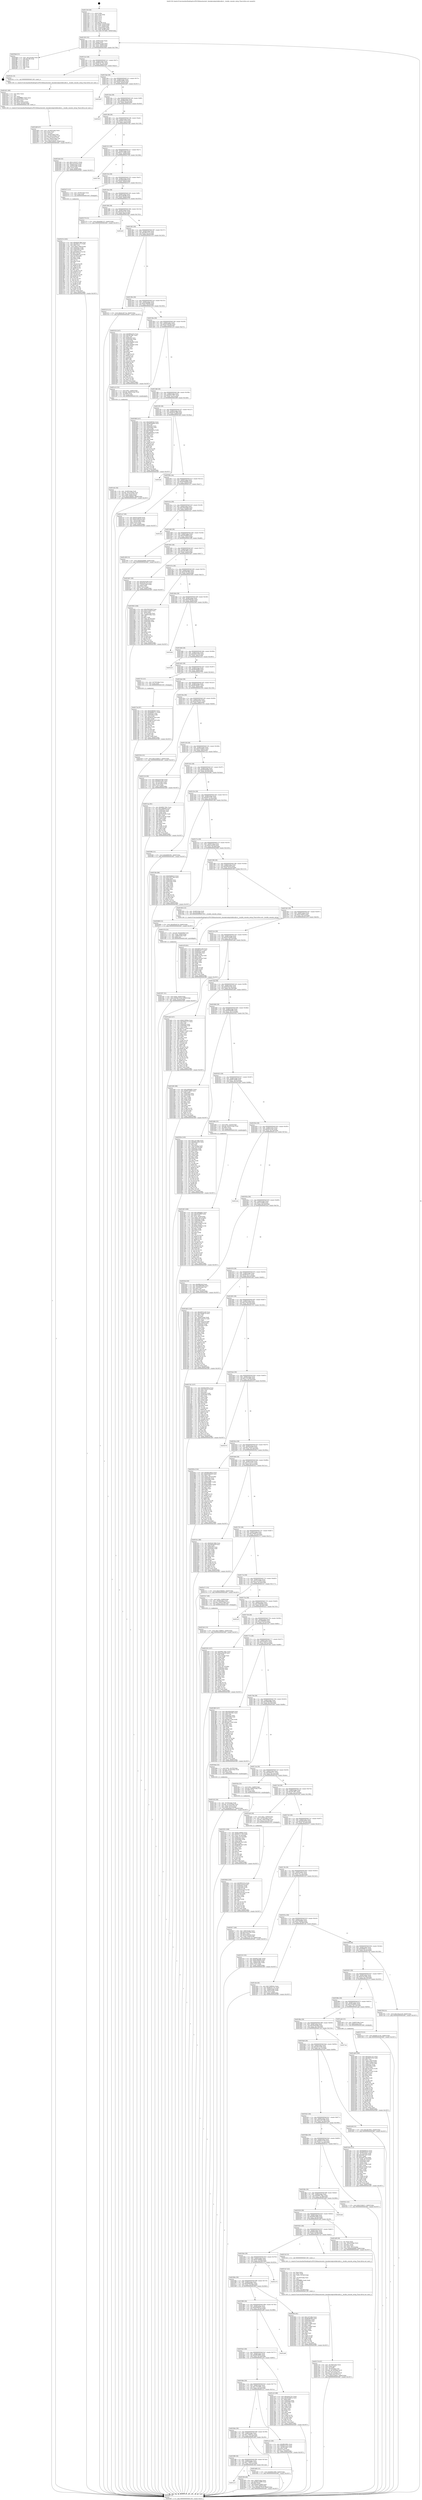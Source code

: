 digraph "0x401250" {
  label = "0x401250 (/mnt/c/Users/mathe/Desktop/tcc/POCII/binaries/extr_linuxkernelprintkbraille.h__braille_console_setup_Final-ollvm.out::main(0))"
  labelloc = "t"
  node[shape=record]

  Entry [label="",width=0.3,height=0.3,shape=circle,fillcolor=black,style=filled]
  "0x401282" [label="{
     0x401282 [32]\l
     | [instrs]\l
     &nbsp;&nbsp;0x401282 \<+6\>: mov -0x94(%rbp),%eax\l
     &nbsp;&nbsp;0x401288 \<+2\>: mov %eax,%ecx\l
     &nbsp;&nbsp;0x40128a \<+6\>: sub $0x890ca593,%ecx\l
     &nbsp;&nbsp;0x401290 \<+6\>: mov %eax,-0x98(%rbp)\l
     &nbsp;&nbsp;0x401296 \<+6\>: mov %ecx,-0x9c(%rbp)\l
     &nbsp;&nbsp;0x40129c \<+6\>: je 00000000004029ed \<main+0x179d\>\l
  }"]
  "0x4029ed" [label="{
     0x4029ed [21]\l
     | [instrs]\l
     &nbsp;&nbsp;0x4029ed \<+3\>: mov -0x2c(%rbp),%eax\l
     &nbsp;&nbsp;0x4029f0 \<+7\>: add $0x198,%rsp\l
     &nbsp;&nbsp;0x4029f7 \<+1\>: pop %rbx\l
     &nbsp;&nbsp;0x4029f8 \<+2\>: pop %r12\l
     &nbsp;&nbsp;0x4029fa \<+2\>: pop %r13\l
     &nbsp;&nbsp;0x4029fc \<+2\>: pop %r14\l
     &nbsp;&nbsp;0x4029fe \<+2\>: pop %r15\l
     &nbsp;&nbsp;0x402a00 \<+1\>: pop %rbp\l
     &nbsp;&nbsp;0x402a01 \<+1\>: ret\l
  }"]
  "0x4012a2" [label="{
     0x4012a2 [28]\l
     | [instrs]\l
     &nbsp;&nbsp;0x4012a2 \<+5\>: jmp 00000000004012a7 \<main+0x57\>\l
     &nbsp;&nbsp;0x4012a7 \<+6\>: mov -0x98(%rbp),%eax\l
     &nbsp;&nbsp;0x4012ad \<+5\>: sub $0x8b347741,%eax\l
     &nbsp;&nbsp;0x4012b2 \<+6\>: mov %eax,-0xa0(%rbp)\l
     &nbsp;&nbsp;0x4012b8 \<+6\>: je 0000000000401d1c \<main+0xacc\>\l
  }"]
  Exit [label="",width=0.3,height=0.3,shape=circle,fillcolor=black,style=filled,peripheries=2]
  "0x401d1c" [label="{
     0x401d1c [5]\l
     | [instrs]\l
     &nbsp;&nbsp;0x401d1c \<+5\>: call 0000000000401160 \<next_i\>\l
     | [calls]\l
     &nbsp;&nbsp;0x401160 \{1\} (/mnt/c/Users/mathe/Desktop/tcc/POCII/binaries/extr_linuxkernelprintkbraille.h__braille_console_setup_Final-ollvm.out::next_i)\l
  }"]
  "0x4012be" [label="{
     0x4012be [28]\l
     | [instrs]\l
     &nbsp;&nbsp;0x4012be \<+5\>: jmp 00000000004012c3 \<main+0x73\>\l
     &nbsp;&nbsp;0x4012c3 \<+6\>: mov -0x98(%rbp),%eax\l
     &nbsp;&nbsp;0x4012c9 \<+5\>: sub $0x8de3483a,%eax\l
     &nbsp;&nbsp;0x4012ce \<+6\>: mov %eax,-0xa4(%rbp)\l
     &nbsp;&nbsp;0x4012d4 \<+6\>: je 0000000000402b67 \<main+0x1917\>\l
  }"]
  "0x40273e" [label="{
     0x40273e [97]\l
     | [instrs]\l
     &nbsp;&nbsp;0x40273e \<+5\>: mov $0xd2bf03b3,%ecx\l
     &nbsp;&nbsp;0x402743 \<+5\>: mov $0x4b86671c,%edx\l
     &nbsp;&nbsp;0x402748 \<+7\>: mov 0x40505c,%esi\l
     &nbsp;&nbsp;0x40274f \<+8\>: mov 0x405060,%r8d\l
     &nbsp;&nbsp;0x402757 \<+3\>: mov %esi,%r9d\l
     &nbsp;&nbsp;0x40275a \<+7\>: add $0x482b1ce9,%r9d\l
     &nbsp;&nbsp;0x402761 \<+4\>: sub $0x1,%r9d\l
     &nbsp;&nbsp;0x402765 \<+7\>: sub $0x482b1ce9,%r9d\l
     &nbsp;&nbsp;0x40276c \<+4\>: imul %r9d,%esi\l
     &nbsp;&nbsp;0x402770 \<+3\>: and $0x1,%esi\l
     &nbsp;&nbsp;0x402773 \<+3\>: cmp $0x0,%esi\l
     &nbsp;&nbsp;0x402776 \<+4\>: sete %r10b\l
     &nbsp;&nbsp;0x40277a \<+4\>: cmp $0xa,%r8d\l
     &nbsp;&nbsp;0x40277e \<+4\>: setl %r11b\l
     &nbsp;&nbsp;0x402782 \<+3\>: mov %r10b,%bl\l
     &nbsp;&nbsp;0x402785 \<+3\>: and %r11b,%bl\l
     &nbsp;&nbsp;0x402788 \<+3\>: xor %r11b,%r10b\l
     &nbsp;&nbsp;0x40278b \<+3\>: or %r10b,%bl\l
     &nbsp;&nbsp;0x40278e \<+3\>: test $0x1,%bl\l
     &nbsp;&nbsp;0x402791 \<+3\>: cmovne %edx,%ecx\l
     &nbsp;&nbsp;0x402794 \<+6\>: mov %ecx,-0x94(%rbp)\l
     &nbsp;&nbsp;0x40279a \<+5\>: jmp 0000000000402b87 \<main+0x1937\>\l
  }"]
  "0x402b67" [label="{
     0x402b67\l
  }", style=dashed]
  "0x4012da" [label="{
     0x4012da [28]\l
     | [instrs]\l
     &nbsp;&nbsp;0x4012da \<+5\>: jmp 00000000004012df \<main+0x8f\>\l
     &nbsp;&nbsp;0x4012df \<+6\>: mov -0x98(%rbp),%eax\l
     &nbsp;&nbsp;0x4012e5 \<+5\>: sub $0x99f3c07b,%eax\l
     &nbsp;&nbsp;0x4012ea \<+6\>: mov %eax,-0xa8(%rbp)\l
     &nbsp;&nbsp;0x4012f0 \<+6\>: je 0000000000402b1f \<main+0x18cf\>\l
  }"]
  "0x402604" [label="{
     0x402604 [100]\l
     | [instrs]\l
     &nbsp;&nbsp;0x402604 \<+5\>: mov $0x99f3c07b,%edx\l
     &nbsp;&nbsp;0x402609 \<+5\>: mov $0xec5ac02f,%esi\l
     &nbsp;&nbsp;0x40260e \<+8\>: mov 0x40505c,%r8d\l
     &nbsp;&nbsp;0x402616 \<+8\>: mov 0x405060,%r9d\l
     &nbsp;&nbsp;0x40261e \<+3\>: mov %r8d,%r10d\l
     &nbsp;&nbsp;0x402621 \<+7\>: sub $0xf25f14a0,%r10d\l
     &nbsp;&nbsp;0x402628 \<+4\>: sub $0x1,%r10d\l
     &nbsp;&nbsp;0x40262c \<+7\>: add $0xf25f14a0,%r10d\l
     &nbsp;&nbsp;0x402633 \<+4\>: imul %r10d,%r8d\l
     &nbsp;&nbsp;0x402637 \<+4\>: and $0x1,%r8d\l
     &nbsp;&nbsp;0x40263b \<+4\>: cmp $0x0,%r8d\l
     &nbsp;&nbsp;0x40263f \<+4\>: sete %r11b\l
     &nbsp;&nbsp;0x402643 \<+4\>: cmp $0xa,%r9d\l
     &nbsp;&nbsp;0x402647 \<+3\>: setl %bl\l
     &nbsp;&nbsp;0x40264a \<+3\>: mov %r11b,%r14b\l
     &nbsp;&nbsp;0x40264d \<+3\>: and %bl,%r14b\l
     &nbsp;&nbsp;0x402650 \<+3\>: xor %bl,%r11b\l
     &nbsp;&nbsp;0x402653 \<+3\>: or %r11b,%r14b\l
     &nbsp;&nbsp;0x402656 \<+4\>: test $0x1,%r14b\l
     &nbsp;&nbsp;0x40265a \<+3\>: cmovne %esi,%edx\l
     &nbsp;&nbsp;0x40265d \<+6\>: mov %edx,-0x94(%rbp)\l
     &nbsp;&nbsp;0x402663 \<+5\>: jmp 0000000000402b87 \<main+0x1937\>\l
  }"]
  "0x402b1f" [label="{
     0x402b1f\l
  }", style=dashed]
  "0x4012f6" [label="{
     0x4012f6 [28]\l
     | [instrs]\l
     &nbsp;&nbsp;0x4012f6 \<+5\>: jmp 00000000004012fb \<main+0xab\>\l
     &nbsp;&nbsp;0x4012fb \<+6\>: mov -0x98(%rbp),%eax\l
     &nbsp;&nbsp;0x401301 \<+5\>: sub $0x9d270c5f,%eax\l
     &nbsp;&nbsp;0x401306 \<+6\>: mov %eax,-0xac(%rbp)\l
     &nbsp;&nbsp;0x40130c \<+6\>: je 00000000004023a6 \<main+0x1156\>\l
  }"]
  "0x40247e" [label="{
     0x40247e [165]\l
     | [instrs]\l
     &nbsp;&nbsp;0x40247e \<+5\>: mov $0xbb5b7d8d,%ecx\l
     &nbsp;&nbsp;0x402483 \<+5\>: mov $0xaf62c572,%edx\l
     &nbsp;&nbsp;0x402488 \<+3\>: mov $0x1,%sil\l
     &nbsp;&nbsp;0x40248b \<+10\>: movl $0x0,-0x8c(%rbp)\l
     &nbsp;&nbsp;0x402495 \<+8\>: mov 0x40505c,%r8d\l
     &nbsp;&nbsp;0x40249d \<+8\>: mov 0x405060,%r9d\l
     &nbsp;&nbsp;0x4024a5 \<+3\>: mov %r8d,%r10d\l
     &nbsp;&nbsp;0x4024a8 \<+7\>: add $0x4cffc67e,%r10d\l
     &nbsp;&nbsp;0x4024af \<+4\>: sub $0x1,%r10d\l
     &nbsp;&nbsp;0x4024b3 \<+7\>: sub $0x4cffc67e,%r10d\l
     &nbsp;&nbsp;0x4024ba \<+4\>: imul %r10d,%r8d\l
     &nbsp;&nbsp;0x4024be \<+4\>: and $0x1,%r8d\l
     &nbsp;&nbsp;0x4024c2 \<+4\>: cmp $0x0,%r8d\l
     &nbsp;&nbsp;0x4024c6 \<+4\>: sete %r11b\l
     &nbsp;&nbsp;0x4024ca \<+4\>: cmp $0xa,%r9d\l
     &nbsp;&nbsp;0x4024ce \<+3\>: setl %bl\l
     &nbsp;&nbsp;0x4024d1 \<+3\>: mov %r11b,%r14b\l
     &nbsp;&nbsp;0x4024d4 \<+4\>: xor $0xff,%r14b\l
     &nbsp;&nbsp;0x4024d8 \<+3\>: mov %bl,%r15b\l
     &nbsp;&nbsp;0x4024db \<+4\>: xor $0xff,%r15b\l
     &nbsp;&nbsp;0x4024df \<+4\>: xor $0x1,%sil\l
     &nbsp;&nbsp;0x4024e3 \<+3\>: mov %r14b,%r12b\l
     &nbsp;&nbsp;0x4024e6 \<+4\>: and $0xff,%r12b\l
     &nbsp;&nbsp;0x4024ea \<+3\>: and %sil,%r11b\l
     &nbsp;&nbsp;0x4024ed \<+3\>: mov %r15b,%r13b\l
     &nbsp;&nbsp;0x4024f0 \<+4\>: and $0xff,%r13b\l
     &nbsp;&nbsp;0x4024f4 \<+3\>: and %sil,%bl\l
     &nbsp;&nbsp;0x4024f7 \<+3\>: or %r11b,%r12b\l
     &nbsp;&nbsp;0x4024fa \<+3\>: or %bl,%r13b\l
     &nbsp;&nbsp;0x4024fd \<+3\>: xor %r13b,%r12b\l
     &nbsp;&nbsp;0x402500 \<+3\>: or %r15b,%r14b\l
     &nbsp;&nbsp;0x402503 \<+4\>: xor $0xff,%r14b\l
     &nbsp;&nbsp;0x402507 \<+4\>: or $0x1,%sil\l
     &nbsp;&nbsp;0x40250b \<+3\>: and %sil,%r14b\l
     &nbsp;&nbsp;0x40250e \<+3\>: or %r14b,%r12b\l
     &nbsp;&nbsp;0x402511 \<+4\>: test $0x1,%r12b\l
     &nbsp;&nbsp;0x402515 \<+3\>: cmovne %edx,%ecx\l
     &nbsp;&nbsp;0x402518 \<+6\>: mov %ecx,-0x94(%rbp)\l
     &nbsp;&nbsp;0x40251e \<+5\>: jmp 0000000000402b87 \<main+0x1937\>\l
  }"]
  "0x4023a6" [label="{
     0x4023a6 [33]\l
     | [instrs]\l
     &nbsp;&nbsp;0x4023a6 \<+5\>: mov $0x1a1d1471,%eax\l
     &nbsp;&nbsp;0x4023ab \<+5\>: mov $0x1ce22050,%ecx\l
     &nbsp;&nbsp;0x4023b0 \<+6\>: mov -0x84(%rbp),%edx\l
     &nbsp;&nbsp;0x4023b6 \<+3\>: cmp -0x50(%rbp),%edx\l
     &nbsp;&nbsp;0x4023b9 \<+3\>: cmovl %ecx,%eax\l
     &nbsp;&nbsp;0x4023bc \<+6\>: mov %eax,-0x94(%rbp)\l
     &nbsp;&nbsp;0x4023c2 \<+5\>: jmp 0000000000402b87 \<main+0x1937\>\l
  }"]
  "0x401312" [label="{
     0x401312 [28]\l
     | [instrs]\l
     &nbsp;&nbsp;0x401312 \<+5\>: jmp 0000000000401317 \<main+0xc7\>\l
     &nbsp;&nbsp;0x401317 \<+6\>: mov -0x98(%rbp),%eax\l
     &nbsp;&nbsp;0x40131d \<+5\>: sub $0xa27ccfbd,%eax\l
     &nbsp;&nbsp;0x401322 \<+6\>: mov %eax,-0xb0(%rbp)\l
     &nbsp;&nbsp;0x401328 \<+6\>: je 00000000004027bd \<main+0x156d\>\l
  }"]
  "0x401a12" [label="{
     0x401a12\l
  }", style=dashed]
  "0x4027bd" [label="{
     0x4027bd\l
  }", style=dashed]
  "0x40132e" [label="{
     0x40132e [28]\l
     | [instrs]\l
     &nbsp;&nbsp;0x40132e \<+5\>: jmp 0000000000401333 \<main+0xe3\>\l
     &nbsp;&nbsp;0x401333 \<+6\>: mov -0x98(%rbp),%eax\l
     &nbsp;&nbsp;0x401339 \<+5\>: sub $0xa800dd3f,%eax\l
     &nbsp;&nbsp;0x40133e \<+6\>: mov %eax,-0xb4(%rbp)\l
     &nbsp;&nbsp;0x401344 \<+6\>: je 0000000000402472 \<main+0x1222\>\l
  }"]
  "0x4023f4" [label="{
     0x4023f4 [40]\l
     | [instrs]\l
     &nbsp;&nbsp;0x4023f4 \<+6\>: mov -0x84(%rbp),%eax\l
     &nbsp;&nbsp;0x4023fa \<+5\>: sub $0x6ba2a698,%eax\l
     &nbsp;&nbsp;0x4023ff \<+3\>: add $0x1,%eax\l
     &nbsp;&nbsp;0x402402 \<+5\>: add $0x6ba2a698,%eax\l
     &nbsp;&nbsp;0x402407 \<+6\>: mov %eax,-0x84(%rbp)\l
     &nbsp;&nbsp;0x40240d \<+10\>: movl $0x9d270c5f,-0x94(%rbp)\l
     &nbsp;&nbsp;0x402417 \<+5\>: jmp 0000000000402b87 \<main+0x1937\>\l
  }"]
  "0x402472" [label="{
     0x402472 [12]\l
     | [instrs]\l
     &nbsp;&nbsp;0x402472 \<+4\>: mov -0x58(%rbp),%rax\l
     &nbsp;&nbsp;0x402476 \<+3\>: mov %rax,%rdi\l
     &nbsp;&nbsp;0x402479 \<+5\>: call 0000000000401030 \<free@plt\>\l
     | [calls]\l
     &nbsp;&nbsp;0x401030 \{1\} (unknown)\l
  }"]
  "0x40134a" [label="{
     0x40134a [28]\l
     | [instrs]\l
     &nbsp;&nbsp;0x40134a \<+5\>: jmp 000000000040134f \<main+0xff\>\l
     &nbsp;&nbsp;0x40134f \<+6\>: mov -0x98(%rbp),%eax\l
     &nbsp;&nbsp;0x401355 \<+5\>: sub $0xaac802f9,%eax\l
     &nbsp;&nbsp;0x40135a \<+6\>: mov %eax,-0xb8(%rbp)\l
     &nbsp;&nbsp;0x401360 \<+6\>: je 0000000000402270 \<main+0x1020\>\l
  }"]
  "0x4023e5" [label="{
     0x4023e5 [15]\l
     | [instrs]\l
     &nbsp;&nbsp;0x4023e5 \<+10\>: movl $0x7708f952,-0x94(%rbp)\l
     &nbsp;&nbsp;0x4023ef \<+5\>: jmp 0000000000402b87 \<main+0x1937\>\l
  }"]
  "0x402270" [label="{
     0x402270 [15]\l
     | [instrs]\l
     &nbsp;&nbsp;0x402270 \<+10\>: movl $0xe0461227,-0x94(%rbp)\l
     &nbsp;&nbsp;0x40227a \<+5\>: jmp 0000000000402b87 \<main+0x1937\>\l
  }"]
  "0x401366" [label="{
     0x401366 [28]\l
     | [instrs]\l
     &nbsp;&nbsp;0x401366 \<+5\>: jmp 000000000040136b \<main+0x11b\>\l
     &nbsp;&nbsp;0x40136b \<+6\>: mov -0x98(%rbp),%eax\l
     &nbsp;&nbsp;0x401371 \<+5\>: sub $0xaaea5741,%eax\l
     &nbsp;&nbsp;0x401376 \<+6\>: mov %eax,-0xbc(%rbp)\l
     &nbsp;&nbsp;0x40137c \<+6\>: je 0000000000402a02 \<main+0x17b2\>\l
  }"]
  "0x402387" [label="{
     0x402387 [31]\l
     | [instrs]\l
     &nbsp;&nbsp;0x402387 \<+10\>: movl $0x0,-0x84(%rbp)\l
     &nbsp;&nbsp;0x402391 \<+10\>: movl $0x9d270c5f,-0x94(%rbp)\l
     &nbsp;&nbsp;0x40239b \<+6\>: mov %eax,-0x1bc(%rbp)\l
     &nbsp;&nbsp;0x4023a1 \<+5\>: jmp 0000000000402b87 \<main+0x1937\>\l
  }"]
  "0x402a02" [label="{
     0x402a02\l
  }", style=dashed]
  "0x401382" [label="{
     0x401382 [28]\l
     | [instrs]\l
     &nbsp;&nbsp;0x401382 \<+5\>: jmp 0000000000401387 \<main+0x137\>\l
     &nbsp;&nbsp;0x401387 \<+6\>: mov -0x98(%rbp),%eax\l
     &nbsp;&nbsp;0x40138d \<+5\>: sub $0xaf62c572,%eax\l
     &nbsp;&nbsp;0x401392 \<+6\>: mov %eax,-0xc0(%rbp)\l
     &nbsp;&nbsp;0x401398 \<+6\>: je 0000000000402523 \<main+0x12d3\>\l
  }"]
  "0x402370" [label="{
     0x402370 [23]\l
     | [instrs]\l
     &nbsp;&nbsp;0x402370 \<+10\>: movabs $0x4030b6,%rdi\l
     &nbsp;&nbsp;0x40237a \<+3\>: mov %eax,-0x80(%rbp)\l
     &nbsp;&nbsp;0x40237d \<+3\>: mov -0x80(%rbp),%esi\l
     &nbsp;&nbsp;0x402380 \<+2\>: mov $0x0,%al\l
     &nbsp;&nbsp;0x402382 \<+5\>: call 0000000000401040 \<printf@plt\>\l
     | [calls]\l
     &nbsp;&nbsp;0x401040 \{1\} (unknown)\l
  }"]
  "0x402523" [label="{
     0x402523 [15]\l
     | [instrs]\l
     &nbsp;&nbsp;0x402523 \<+10\>: movl $0x41c877ac,-0x94(%rbp)\l
     &nbsp;&nbsp;0x40252d \<+5\>: jmp 0000000000402b87 \<main+0x1937\>\l
  }"]
  "0x40139e" [label="{
     0x40139e [28]\l
     | [instrs]\l
     &nbsp;&nbsp;0x40139e \<+5\>: jmp 00000000004013a3 \<main+0x153\>\l
     &nbsp;&nbsp;0x4013a3 \<+6\>: mov -0x98(%rbp),%eax\l
     &nbsp;&nbsp;0x4013a9 \<+5\>: sub $0xb1f8db86,%eax\l
     &nbsp;&nbsp;0x4013ae \<+6\>: mov %eax,-0xc4(%rbp)\l
     &nbsp;&nbsp;0x4013b4 \<+6\>: je 0000000000402553 \<main+0x1303\>\l
  }"]
  "0x40217b" [label="{
     0x40217b [47]\l
     | [instrs]\l
     &nbsp;&nbsp;0x40217b \<+6\>: mov -0x1b8(%rbp),%ecx\l
     &nbsp;&nbsp;0x402181 \<+3\>: imul %eax,%ecx\l
     &nbsp;&nbsp;0x402184 \<+3\>: mov %cl,%r8b\l
     &nbsp;&nbsp;0x402187 \<+4\>: mov -0x70(%rbp),%r9\l
     &nbsp;&nbsp;0x40218b \<+4\>: movslq -0x74(%rbp),%r10\l
     &nbsp;&nbsp;0x40218f \<+4\>: mov (%r9,%r10,8),%r9\l
     &nbsp;&nbsp;0x402193 \<+4\>: movslq -0x7c(%rbp),%r10\l
     &nbsp;&nbsp;0x402197 \<+4\>: mov %r8b,(%r9,%r10,1)\l
     &nbsp;&nbsp;0x40219b \<+10\>: movl $0xe52e9dc2,-0x94(%rbp)\l
     &nbsp;&nbsp;0x4021a5 \<+5\>: jmp 0000000000402b87 \<main+0x1937\>\l
  }"]
  "0x402553" [label="{
     0x402553 [147]\l
     | [instrs]\l
     &nbsp;&nbsp;0x402553 \<+5\>: mov $0x99f3c07b,%eax\l
     &nbsp;&nbsp;0x402558 \<+5\>: mov $0x3fe78ff7,%ecx\l
     &nbsp;&nbsp;0x40255d \<+2\>: mov $0x1,%dl\l
     &nbsp;&nbsp;0x40255f \<+7\>: mov 0x40505c,%esi\l
     &nbsp;&nbsp;0x402566 \<+7\>: mov 0x405060,%edi\l
     &nbsp;&nbsp;0x40256d \<+3\>: mov %esi,%r8d\l
     &nbsp;&nbsp;0x402570 \<+7\>: sub $0xb53ba6fd,%r8d\l
     &nbsp;&nbsp;0x402577 \<+4\>: sub $0x1,%r8d\l
     &nbsp;&nbsp;0x40257b \<+7\>: add $0xb53ba6fd,%r8d\l
     &nbsp;&nbsp;0x402582 \<+4\>: imul %r8d,%esi\l
     &nbsp;&nbsp;0x402586 \<+3\>: and $0x1,%esi\l
     &nbsp;&nbsp;0x402589 \<+3\>: cmp $0x0,%esi\l
     &nbsp;&nbsp;0x40258c \<+4\>: sete %r9b\l
     &nbsp;&nbsp;0x402590 \<+3\>: cmp $0xa,%edi\l
     &nbsp;&nbsp;0x402593 \<+4\>: setl %r10b\l
     &nbsp;&nbsp;0x402597 \<+3\>: mov %r9b,%r11b\l
     &nbsp;&nbsp;0x40259a \<+4\>: xor $0xff,%r11b\l
     &nbsp;&nbsp;0x40259e \<+3\>: mov %r10b,%bl\l
     &nbsp;&nbsp;0x4025a1 \<+3\>: xor $0xff,%bl\l
     &nbsp;&nbsp;0x4025a4 \<+3\>: xor $0x1,%dl\l
     &nbsp;&nbsp;0x4025a7 \<+3\>: mov %r11b,%r14b\l
     &nbsp;&nbsp;0x4025aa \<+4\>: and $0xff,%r14b\l
     &nbsp;&nbsp;0x4025ae \<+3\>: and %dl,%r9b\l
     &nbsp;&nbsp;0x4025b1 \<+3\>: mov %bl,%r15b\l
     &nbsp;&nbsp;0x4025b4 \<+4\>: and $0xff,%r15b\l
     &nbsp;&nbsp;0x4025b8 \<+3\>: and %dl,%r10b\l
     &nbsp;&nbsp;0x4025bb \<+3\>: or %r9b,%r14b\l
     &nbsp;&nbsp;0x4025be \<+3\>: or %r10b,%r15b\l
     &nbsp;&nbsp;0x4025c1 \<+3\>: xor %r15b,%r14b\l
     &nbsp;&nbsp;0x4025c4 \<+3\>: or %bl,%r11b\l
     &nbsp;&nbsp;0x4025c7 \<+4\>: xor $0xff,%r11b\l
     &nbsp;&nbsp;0x4025cb \<+3\>: or $0x1,%dl\l
     &nbsp;&nbsp;0x4025ce \<+3\>: and %dl,%r11b\l
     &nbsp;&nbsp;0x4025d1 \<+3\>: or %r11b,%r14b\l
     &nbsp;&nbsp;0x4025d4 \<+4\>: test $0x1,%r14b\l
     &nbsp;&nbsp;0x4025d8 \<+3\>: cmovne %ecx,%eax\l
     &nbsp;&nbsp;0x4025db \<+6\>: mov %eax,-0x94(%rbp)\l
     &nbsp;&nbsp;0x4025e1 \<+5\>: jmp 0000000000402b87 \<main+0x1937\>\l
  }"]
  "0x4013ba" [label="{
     0x4013ba [28]\l
     | [instrs]\l
     &nbsp;&nbsp;0x4013ba \<+5\>: jmp 00000000004013bf \<main+0x16f\>\l
     &nbsp;&nbsp;0x4013bf \<+6\>: mov -0x98(%rbp),%eax\l
     &nbsp;&nbsp;0x4013c5 \<+5\>: sub $0xb31863a4,%eax\l
     &nbsp;&nbsp;0x4013ca \<+6\>: mov %eax,-0xc8(%rbp)\l
     &nbsp;&nbsp;0x4013d0 \<+6\>: je 0000000000401cc5 \<main+0xa75\>\l
  }"]
  "0x402147" [label="{
     0x402147 [52]\l
     | [instrs]\l
     &nbsp;&nbsp;0x402147 \<+2\>: xor %ecx,%ecx\l
     &nbsp;&nbsp;0x402149 \<+5\>: mov $0x2,%edx\l
     &nbsp;&nbsp;0x40214e \<+6\>: mov %edx,-0x1b4(%rbp)\l
     &nbsp;&nbsp;0x402154 \<+1\>: cltd\l
     &nbsp;&nbsp;0x402155 \<+6\>: mov -0x1b4(%rbp),%esi\l
     &nbsp;&nbsp;0x40215b \<+2\>: idiv %esi\l
     &nbsp;&nbsp;0x40215d \<+6\>: imul $0xfffffffe,%edx,%edx\l
     &nbsp;&nbsp;0x402163 \<+2\>: mov %ecx,%edi\l
     &nbsp;&nbsp;0x402165 \<+2\>: sub %edx,%edi\l
     &nbsp;&nbsp;0x402167 \<+2\>: mov %ecx,%edx\l
     &nbsp;&nbsp;0x402169 \<+3\>: sub $0x1,%edx\l
     &nbsp;&nbsp;0x40216c \<+2\>: add %edx,%edi\l
     &nbsp;&nbsp;0x40216e \<+2\>: sub %edi,%ecx\l
     &nbsp;&nbsp;0x402170 \<+6\>: mov %ecx,-0x1b8(%rbp)\l
     &nbsp;&nbsp;0x402176 \<+5\>: call 0000000000401160 \<next_i\>\l
     | [calls]\l
     &nbsp;&nbsp;0x401160 \{1\} (/mnt/c/Users/mathe/Desktop/tcc/POCII/binaries/extr_linuxkernelprintkbraille.h__braille_console_setup_Final-ollvm.out::next_i)\l
  }"]
  "0x401cc5" [label="{
     0x401cc5 [23]\l
     | [instrs]\l
     &nbsp;&nbsp;0x401cc5 \<+7\>: movl $0x1,-0x60(%rbp)\l
     &nbsp;&nbsp;0x401ccc \<+4\>: movslq -0x60(%rbp),%rax\l
     &nbsp;&nbsp;0x401cd0 \<+4\>: shl $0x0,%rax\l
     &nbsp;&nbsp;0x401cd4 \<+3\>: mov %rax,%rdi\l
     &nbsp;&nbsp;0x401cd7 \<+5\>: call 0000000000401050 \<malloc@plt\>\l
     | [calls]\l
     &nbsp;&nbsp;0x401050 \{1\} (unknown)\l
  }"]
  "0x4013d6" [label="{
     0x4013d6 [28]\l
     | [instrs]\l
     &nbsp;&nbsp;0x4013d6 \<+5\>: jmp 00000000004013db \<main+0x18b\>\l
     &nbsp;&nbsp;0x4013db \<+6\>: mov -0x98(%rbp),%eax\l
     &nbsp;&nbsp;0x4013e1 \<+5\>: sub $0xb9537d97,%eax\l
     &nbsp;&nbsp;0x4013e6 \<+6\>: mov %eax,-0xcc(%rbp)\l
     &nbsp;&nbsp;0x4013ec \<+6\>: je 000000000040269f \<main+0x144f\>\l
  }"]
  "0x402102" [label="{
     0x402102 [34]\l
     | [instrs]\l
     &nbsp;&nbsp;0x402102 \<+4\>: mov -0x70(%rbp),%rdi\l
     &nbsp;&nbsp;0x402106 \<+4\>: movslq -0x74(%rbp),%rcx\l
     &nbsp;&nbsp;0x40210a \<+4\>: mov %rax,(%rdi,%rcx,8)\l
     &nbsp;&nbsp;0x40210e \<+7\>: movl $0x0,-0x7c(%rbp)\l
     &nbsp;&nbsp;0x402115 \<+10\>: movl $0xe0461227,-0x94(%rbp)\l
     &nbsp;&nbsp;0x40211f \<+5\>: jmp 0000000000402b87 \<main+0x1937\>\l
  }"]
  "0x40269f" [label="{
     0x40269f [147]\l
     | [instrs]\l
     &nbsp;&nbsp;0x40269f \<+5\>: mov $0xd2bf03b3,%eax\l
     &nbsp;&nbsp;0x4026a4 \<+5\>: mov $0xd63fa6d0,%ecx\l
     &nbsp;&nbsp;0x4026a9 \<+2\>: mov $0x1,%dl\l
     &nbsp;&nbsp;0x4026ab \<+7\>: mov 0x40505c,%esi\l
     &nbsp;&nbsp;0x4026b2 \<+7\>: mov 0x405060,%edi\l
     &nbsp;&nbsp;0x4026b9 \<+3\>: mov %esi,%r8d\l
     &nbsp;&nbsp;0x4026bc \<+7\>: add $0xa6b0d45a,%r8d\l
     &nbsp;&nbsp;0x4026c3 \<+4\>: sub $0x1,%r8d\l
     &nbsp;&nbsp;0x4026c7 \<+7\>: sub $0xa6b0d45a,%r8d\l
     &nbsp;&nbsp;0x4026ce \<+4\>: imul %r8d,%esi\l
     &nbsp;&nbsp;0x4026d2 \<+3\>: and $0x1,%esi\l
     &nbsp;&nbsp;0x4026d5 \<+3\>: cmp $0x0,%esi\l
     &nbsp;&nbsp;0x4026d8 \<+4\>: sete %r9b\l
     &nbsp;&nbsp;0x4026dc \<+3\>: cmp $0xa,%edi\l
     &nbsp;&nbsp;0x4026df \<+4\>: setl %r10b\l
     &nbsp;&nbsp;0x4026e3 \<+3\>: mov %r9b,%r11b\l
     &nbsp;&nbsp;0x4026e6 \<+4\>: xor $0xff,%r11b\l
     &nbsp;&nbsp;0x4026ea \<+3\>: mov %r10b,%bl\l
     &nbsp;&nbsp;0x4026ed \<+3\>: xor $0xff,%bl\l
     &nbsp;&nbsp;0x4026f0 \<+3\>: xor $0x0,%dl\l
     &nbsp;&nbsp;0x4026f3 \<+3\>: mov %r11b,%r14b\l
     &nbsp;&nbsp;0x4026f6 \<+4\>: and $0x0,%r14b\l
     &nbsp;&nbsp;0x4026fa \<+3\>: and %dl,%r9b\l
     &nbsp;&nbsp;0x4026fd \<+3\>: mov %bl,%r15b\l
     &nbsp;&nbsp;0x402700 \<+4\>: and $0x0,%r15b\l
     &nbsp;&nbsp;0x402704 \<+3\>: and %dl,%r10b\l
     &nbsp;&nbsp;0x402707 \<+3\>: or %r9b,%r14b\l
     &nbsp;&nbsp;0x40270a \<+3\>: or %r10b,%r15b\l
     &nbsp;&nbsp;0x40270d \<+3\>: xor %r15b,%r14b\l
     &nbsp;&nbsp;0x402710 \<+3\>: or %bl,%r11b\l
     &nbsp;&nbsp;0x402713 \<+4\>: xor $0xff,%r11b\l
     &nbsp;&nbsp;0x402717 \<+3\>: or $0x0,%dl\l
     &nbsp;&nbsp;0x40271a \<+3\>: and %dl,%r11b\l
     &nbsp;&nbsp;0x40271d \<+3\>: or %r11b,%r14b\l
     &nbsp;&nbsp;0x402720 \<+4\>: test $0x1,%r14b\l
     &nbsp;&nbsp;0x402724 \<+3\>: cmovne %ecx,%eax\l
     &nbsp;&nbsp;0x402727 \<+6\>: mov %eax,-0x94(%rbp)\l
     &nbsp;&nbsp;0x40272d \<+5\>: jmp 0000000000402b87 \<main+0x1937\>\l
  }"]
  "0x4013f2" [label="{
     0x4013f2 [28]\l
     | [instrs]\l
     &nbsp;&nbsp;0x4013f2 \<+5\>: jmp 00000000004013f7 \<main+0x1a7\>\l
     &nbsp;&nbsp;0x4013f7 \<+6\>: mov -0x98(%rbp),%eax\l
     &nbsp;&nbsp;0x4013fd \<+5\>: sub $0xbb5b7d8d,%eax\l
     &nbsp;&nbsp;0x401402 \<+6\>: mov %eax,-0xd0(%rbp)\l
     &nbsp;&nbsp;0x401408 \<+6\>: je 0000000000402afa \<main+0x18aa\>\l
  }"]
  "0x401f55" [label="{
     0x401f55 [108]\l
     | [instrs]\l
     &nbsp;&nbsp;0x401f55 \<+5\>: mov $0x6c1806ee,%ecx\l
     &nbsp;&nbsp;0x401f5a \<+5\>: mov $0x60371728,%edx\l
     &nbsp;&nbsp;0x401f5f \<+4\>: mov %rax,-0x70(%rbp)\l
     &nbsp;&nbsp;0x401f63 \<+7\>: movl $0x0,-0x74(%rbp)\l
     &nbsp;&nbsp;0x401f6a \<+7\>: mov 0x40505c,%esi\l
     &nbsp;&nbsp;0x401f71 \<+8\>: mov 0x405060,%r8d\l
     &nbsp;&nbsp;0x401f79 \<+3\>: mov %esi,%r9d\l
     &nbsp;&nbsp;0x401f7c \<+7\>: add $0x6fa9970b,%r9d\l
     &nbsp;&nbsp;0x401f83 \<+4\>: sub $0x1,%r9d\l
     &nbsp;&nbsp;0x401f87 \<+7\>: sub $0x6fa9970b,%r9d\l
     &nbsp;&nbsp;0x401f8e \<+4\>: imul %r9d,%esi\l
     &nbsp;&nbsp;0x401f92 \<+3\>: and $0x1,%esi\l
     &nbsp;&nbsp;0x401f95 \<+3\>: cmp $0x0,%esi\l
     &nbsp;&nbsp;0x401f98 \<+4\>: sete %r10b\l
     &nbsp;&nbsp;0x401f9c \<+4\>: cmp $0xa,%r8d\l
     &nbsp;&nbsp;0x401fa0 \<+4\>: setl %r11b\l
     &nbsp;&nbsp;0x401fa4 \<+3\>: mov %r10b,%bl\l
     &nbsp;&nbsp;0x401fa7 \<+3\>: and %r11b,%bl\l
     &nbsp;&nbsp;0x401faa \<+3\>: xor %r11b,%r10b\l
     &nbsp;&nbsp;0x401fad \<+3\>: or %r10b,%bl\l
     &nbsp;&nbsp;0x401fb0 \<+3\>: test $0x1,%bl\l
     &nbsp;&nbsp;0x401fb3 \<+3\>: cmovne %edx,%ecx\l
     &nbsp;&nbsp;0x401fb6 \<+6\>: mov %ecx,-0x94(%rbp)\l
     &nbsp;&nbsp;0x401fbc \<+5\>: jmp 0000000000402b87 \<main+0x1937\>\l
  }"]
  "0x402afa" [label="{
     0x402afa\l
  }", style=dashed]
  "0x40140e" [label="{
     0x40140e [28]\l
     | [instrs]\l
     &nbsp;&nbsp;0x40140e \<+5\>: jmp 0000000000401413 \<main+0x1c3\>\l
     &nbsp;&nbsp;0x401413 \<+6\>: mov -0x98(%rbp),%eax\l
     &nbsp;&nbsp;0x401419 \<+5\>: sub $0xbedab8b8,%eax\l
     &nbsp;&nbsp;0x40141e \<+6\>: mov %eax,-0xd4(%rbp)\l
     &nbsp;&nbsp;0x401424 \<+6\>: je 0000000000401ca7 \<main+0xa57\>\l
  }"]
  "0x4019f6" [label="{
     0x4019f6 [28]\l
     | [instrs]\l
     &nbsp;&nbsp;0x4019f6 \<+5\>: jmp 00000000004019fb \<main+0x7ab\>\l
     &nbsp;&nbsp;0x4019fb \<+6\>: mov -0x98(%rbp),%eax\l
     &nbsp;&nbsp;0x401a01 \<+5\>: sub $0x7708f952,%eax\l
     &nbsp;&nbsp;0x401a06 \<+6\>: mov %eax,-0x1ac(%rbp)\l
     &nbsp;&nbsp;0x401a0c \<+6\>: je 00000000004023f4 \<main+0x11a4\>\l
  }"]
  "0x401ca7" [label="{
     0x401ca7 [30]\l
     | [instrs]\l
     &nbsp;&nbsp;0x401ca7 \<+5\>: mov $0xf1b1de49,%eax\l
     &nbsp;&nbsp;0x401cac \<+5\>: mov $0xb31863a4,%ecx\l
     &nbsp;&nbsp;0x401cb1 \<+3\>: mov -0x5c(%rbp),%edx\l
     &nbsp;&nbsp;0x401cb4 \<+3\>: cmp -0x50(%rbp),%edx\l
     &nbsp;&nbsp;0x401cb7 \<+3\>: cmovl %ecx,%eax\l
     &nbsp;&nbsp;0x401cba \<+6\>: mov %eax,-0x94(%rbp)\l
     &nbsp;&nbsp;0x401cc0 \<+5\>: jmp 0000000000402b87 \<main+0x1937\>\l
  }"]
  "0x40142a" [label="{
     0x40142a [28]\l
     | [instrs]\l
     &nbsp;&nbsp;0x40142a \<+5\>: jmp 000000000040142f \<main+0x1df\>\l
     &nbsp;&nbsp;0x40142f \<+6\>: mov -0x98(%rbp),%eax\l
     &nbsp;&nbsp;0x401435 \<+5\>: sub $0xc95b3448,%eax\l
     &nbsp;&nbsp;0x40143a \<+6\>: mov %eax,-0xd8(%rbp)\l
     &nbsp;&nbsp;0x401440 \<+6\>: je 0000000000402aa5 \<main+0x1855\>\l
  }"]
  "0x401e80" [label="{
     0x401e80 [15]\l
     | [instrs]\l
     &nbsp;&nbsp;0x401e80 \<+10\>: movl $0x69d2c860,-0x94(%rbp)\l
     &nbsp;&nbsp;0x401e8a \<+5\>: jmp 0000000000402b87 \<main+0x1937\>\l
  }"]
  "0x402aa5" [label="{
     0x402aa5\l
  }", style=dashed]
  "0x401446" [label="{
     0x401446 [28]\l
     | [instrs]\l
     &nbsp;&nbsp;0x401446 \<+5\>: jmp 000000000040144b \<main+0x1fb\>\l
     &nbsp;&nbsp;0x40144b \<+6\>: mov -0x98(%rbp),%eax\l
     &nbsp;&nbsp;0x401451 \<+5\>: sub $0xc95ef89f,%eax\l
     &nbsp;&nbsp;0x401456 \<+6\>: mov %eax,-0xdc(%rbp)\l
     &nbsp;&nbsp;0x40145c \<+6\>: je 0000000000401c98 \<main+0xa48\>\l
  }"]
  "0x401d49" [label="{
     0x401d49 [47]\l
     | [instrs]\l
     &nbsp;&nbsp;0x401d49 \<+6\>: mov -0x1b0(%rbp),%ecx\l
     &nbsp;&nbsp;0x401d4f \<+3\>: imul %eax,%ecx\l
     &nbsp;&nbsp;0x401d52 \<+3\>: mov %cl,%sil\l
     &nbsp;&nbsp;0x401d55 \<+4\>: mov -0x58(%rbp),%rdi\l
     &nbsp;&nbsp;0x401d59 \<+4\>: movslq -0x5c(%rbp),%r8\l
     &nbsp;&nbsp;0x401d5d \<+4\>: mov (%rdi,%r8,8),%rdi\l
     &nbsp;&nbsp;0x401d61 \<+4\>: movslq -0x64(%rbp),%r8\l
     &nbsp;&nbsp;0x401d65 \<+4\>: mov %sil,(%rdi,%r8,1)\l
     &nbsp;&nbsp;0x401d69 \<+10\>: movl $0xf1a44f3c,-0x94(%rbp)\l
     &nbsp;&nbsp;0x401d73 \<+5\>: jmp 0000000000402b87 \<main+0x1937\>\l
  }"]
  "0x401c98" [label="{
     0x401c98 [15]\l
     | [instrs]\l
     &nbsp;&nbsp;0x401c98 \<+10\>: movl $0xbedab8b8,-0x94(%rbp)\l
     &nbsp;&nbsp;0x401ca2 \<+5\>: jmp 0000000000402b87 \<main+0x1937\>\l
  }"]
  "0x401462" [label="{
     0x401462 [28]\l
     | [instrs]\l
     &nbsp;&nbsp;0x401462 \<+5\>: jmp 0000000000401467 \<main+0x217\>\l
     &nbsp;&nbsp;0x401467 \<+6\>: mov -0x98(%rbp),%eax\l
     &nbsp;&nbsp;0x40146d \<+5\>: sub $0xcdb7f92c,%eax\l
     &nbsp;&nbsp;0x401472 \<+6\>: mov %eax,-0xe0(%rbp)\l
     &nbsp;&nbsp;0x401478 \<+6\>: je 0000000000401b67 \<main+0x917\>\l
  }"]
  "0x401d21" [label="{
     0x401d21 [40]\l
     | [instrs]\l
     &nbsp;&nbsp;0x401d21 \<+5\>: mov $0x2,%ecx\l
     &nbsp;&nbsp;0x401d26 \<+1\>: cltd\l
     &nbsp;&nbsp;0x401d27 \<+2\>: idiv %ecx\l
     &nbsp;&nbsp;0x401d29 \<+6\>: imul $0xfffffffe,%edx,%ecx\l
     &nbsp;&nbsp;0x401d2f \<+6\>: add $0x62c3fe1a,%ecx\l
     &nbsp;&nbsp;0x401d35 \<+3\>: add $0x1,%ecx\l
     &nbsp;&nbsp;0x401d38 \<+6\>: sub $0x62c3fe1a,%ecx\l
     &nbsp;&nbsp;0x401d3e \<+6\>: mov %ecx,-0x1b0(%rbp)\l
     &nbsp;&nbsp;0x401d44 \<+5\>: call 0000000000401160 \<next_i\>\l
     | [calls]\l
     &nbsp;&nbsp;0x401160 \{1\} (/mnt/c/Users/mathe/Desktop/tcc/POCII/binaries/extr_linuxkernelprintkbraille.h__braille_console_setup_Final-ollvm.out::next_i)\l
  }"]
  "0x401b67" [label="{
     0x401b67 [30]\l
     | [instrs]\l
     &nbsp;&nbsp;0x401b67 \<+5\>: mov $0x56a45ab8,%eax\l
     &nbsp;&nbsp;0x401b6c \<+5\>: mov $0xf3c0a7da,%ecx\l
     &nbsp;&nbsp;0x401b71 \<+3\>: mov -0x34(%rbp),%edx\l
     &nbsp;&nbsp;0x401b74 \<+3\>: cmp $0x0,%edx\l
     &nbsp;&nbsp;0x401b77 \<+3\>: cmove %ecx,%eax\l
     &nbsp;&nbsp;0x401b7a \<+6\>: mov %eax,-0x94(%rbp)\l
     &nbsp;&nbsp;0x401b80 \<+5\>: jmp 0000000000402b87 \<main+0x1937\>\l
  }"]
  "0x40147e" [label="{
     0x40147e [28]\l
     | [instrs]\l
     &nbsp;&nbsp;0x40147e \<+5\>: jmp 0000000000401483 \<main+0x233\>\l
     &nbsp;&nbsp;0x401483 \<+6\>: mov -0x98(%rbp),%eax\l
     &nbsp;&nbsp;0x401489 \<+5\>: sub $0xd1f879b5,%eax\l
     &nbsp;&nbsp;0x40148e \<+6\>: mov %eax,-0xe4(%rbp)\l
     &nbsp;&nbsp;0x401494 \<+6\>: je 0000000000402063 \<main+0xe13\>\l
  }"]
  "0x401cdc" [label="{
     0x401cdc [34]\l
     | [instrs]\l
     &nbsp;&nbsp;0x401cdc \<+4\>: mov -0x58(%rbp),%rdi\l
     &nbsp;&nbsp;0x401ce0 \<+4\>: movslq -0x5c(%rbp),%rcx\l
     &nbsp;&nbsp;0x401ce4 \<+4\>: mov %rax,(%rdi,%rcx,8)\l
     &nbsp;&nbsp;0x401ce8 \<+7\>: movl $0x0,-0x64(%rbp)\l
     &nbsp;&nbsp;0x401cef \<+10\>: movl $0x47684fe5,-0x94(%rbp)\l
     &nbsp;&nbsp;0x401cf9 \<+5\>: jmp 0000000000402b87 \<main+0x1937\>\l
  }"]
  "0x402063" [label="{
     0x402063 [106]\l
     | [instrs]\l
     &nbsp;&nbsp;0x402063 \<+5\>: mov $0xc95b3448,%eax\l
     &nbsp;&nbsp;0x402068 \<+5\>: mov $0xcc3346d,%ecx\l
     &nbsp;&nbsp;0x40206d \<+2\>: xor %edx,%edx\l
     &nbsp;&nbsp;0x40206f \<+3\>: mov -0x74(%rbp),%esi\l
     &nbsp;&nbsp;0x402072 \<+3\>: cmp -0x68(%rbp),%esi\l
     &nbsp;&nbsp;0x402075 \<+4\>: setl %dil\l
     &nbsp;&nbsp;0x402079 \<+4\>: and $0x1,%dil\l
     &nbsp;&nbsp;0x40207d \<+4\>: mov %dil,-0x2d(%rbp)\l
     &nbsp;&nbsp;0x402081 \<+7\>: mov 0x40505c,%esi\l
     &nbsp;&nbsp;0x402088 \<+8\>: mov 0x405060,%r8d\l
     &nbsp;&nbsp;0x402090 \<+3\>: sub $0x1,%edx\l
     &nbsp;&nbsp;0x402093 \<+3\>: mov %esi,%r9d\l
     &nbsp;&nbsp;0x402096 \<+3\>: add %edx,%r9d\l
     &nbsp;&nbsp;0x402099 \<+4\>: imul %r9d,%esi\l
     &nbsp;&nbsp;0x40209d \<+3\>: and $0x1,%esi\l
     &nbsp;&nbsp;0x4020a0 \<+3\>: cmp $0x0,%esi\l
     &nbsp;&nbsp;0x4020a3 \<+4\>: sete %dil\l
     &nbsp;&nbsp;0x4020a7 \<+4\>: cmp $0xa,%r8d\l
     &nbsp;&nbsp;0x4020ab \<+4\>: setl %r10b\l
     &nbsp;&nbsp;0x4020af \<+3\>: mov %dil,%r11b\l
     &nbsp;&nbsp;0x4020b2 \<+3\>: and %r10b,%r11b\l
     &nbsp;&nbsp;0x4020b5 \<+3\>: xor %r10b,%dil\l
     &nbsp;&nbsp;0x4020b8 \<+3\>: or %dil,%r11b\l
     &nbsp;&nbsp;0x4020bb \<+4\>: test $0x1,%r11b\l
     &nbsp;&nbsp;0x4020bf \<+3\>: cmovne %ecx,%eax\l
     &nbsp;&nbsp;0x4020c2 \<+6\>: mov %eax,-0x94(%rbp)\l
     &nbsp;&nbsp;0x4020c8 \<+5\>: jmp 0000000000402b87 \<main+0x1937\>\l
  }"]
  "0x40149a" [label="{
     0x40149a [28]\l
     | [instrs]\l
     &nbsp;&nbsp;0x40149a \<+5\>: jmp 000000000040149f \<main+0x24f\>\l
     &nbsp;&nbsp;0x40149f \<+6\>: mov -0x98(%rbp),%eax\l
     &nbsp;&nbsp;0x4014a5 \<+5\>: sub $0xd2bf03b3,%eax\l
     &nbsp;&nbsp;0x4014aa \<+6\>: mov %eax,-0xe8(%rbp)\l
     &nbsp;&nbsp;0x4014b0 \<+6\>: je 0000000000402b4c \<main+0x18fc\>\l
  }"]
  "0x401bf2" [label="{
     0x401bf2 [166]\l
     | [instrs]\l
     &nbsp;&nbsp;0x401bf2 \<+5\>: mov $0x1d64bd02,%ecx\l
     &nbsp;&nbsp;0x401bf7 \<+5\>: mov $0xc95ef89f,%edx\l
     &nbsp;&nbsp;0x401bfc \<+3\>: mov $0x1,%sil\l
     &nbsp;&nbsp;0x401bff \<+4\>: mov %rax,-0x58(%rbp)\l
     &nbsp;&nbsp;0x401c03 \<+7\>: movl $0x0,-0x5c(%rbp)\l
     &nbsp;&nbsp;0x401c0a \<+8\>: mov 0x40505c,%r8d\l
     &nbsp;&nbsp;0x401c12 \<+8\>: mov 0x405060,%r9d\l
     &nbsp;&nbsp;0x401c1a \<+3\>: mov %r8d,%r10d\l
     &nbsp;&nbsp;0x401c1d \<+7\>: add $0xfa7f28ef,%r10d\l
     &nbsp;&nbsp;0x401c24 \<+4\>: sub $0x1,%r10d\l
     &nbsp;&nbsp;0x401c28 \<+7\>: sub $0xfa7f28ef,%r10d\l
     &nbsp;&nbsp;0x401c2f \<+4\>: imul %r10d,%r8d\l
     &nbsp;&nbsp;0x401c33 \<+4\>: and $0x1,%r8d\l
     &nbsp;&nbsp;0x401c37 \<+4\>: cmp $0x0,%r8d\l
     &nbsp;&nbsp;0x401c3b \<+4\>: sete %r11b\l
     &nbsp;&nbsp;0x401c3f \<+4\>: cmp $0xa,%r9d\l
     &nbsp;&nbsp;0x401c43 \<+3\>: setl %bl\l
     &nbsp;&nbsp;0x401c46 \<+3\>: mov %r11b,%r14b\l
     &nbsp;&nbsp;0x401c49 \<+4\>: xor $0xff,%r14b\l
     &nbsp;&nbsp;0x401c4d \<+3\>: mov %bl,%r15b\l
     &nbsp;&nbsp;0x401c50 \<+4\>: xor $0xff,%r15b\l
     &nbsp;&nbsp;0x401c54 \<+4\>: xor $0x1,%sil\l
     &nbsp;&nbsp;0x401c58 \<+3\>: mov %r14b,%r12b\l
     &nbsp;&nbsp;0x401c5b \<+4\>: and $0xff,%r12b\l
     &nbsp;&nbsp;0x401c5f \<+3\>: and %sil,%r11b\l
     &nbsp;&nbsp;0x401c62 \<+3\>: mov %r15b,%r13b\l
     &nbsp;&nbsp;0x401c65 \<+4\>: and $0xff,%r13b\l
     &nbsp;&nbsp;0x401c69 \<+3\>: and %sil,%bl\l
     &nbsp;&nbsp;0x401c6c \<+3\>: or %r11b,%r12b\l
     &nbsp;&nbsp;0x401c6f \<+3\>: or %bl,%r13b\l
     &nbsp;&nbsp;0x401c72 \<+3\>: xor %r13b,%r12b\l
     &nbsp;&nbsp;0x401c75 \<+3\>: or %r15b,%r14b\l
     &nbsp;&nbsp;0x401c78 \<+4\>: xor $0xff,%r14b\l
     &nbsp;&nbsp;0x401c7c \<+4\>: or $0x1,%sil\l
     &nbsp;&nbsp;0x401c80 \<+3\>: and %sil,%r14b\l
     &nbsp;&nbsp;0x401c83 \<+3\>: or %r14b,%r12b\l
     &nbsp;&nbsp;0x401c86 \<+4\>: test $0x1,%r12b\l
     &nbsp;&nbsp;0x401c8a \<+3\>: cmovne %edx,%ecx\l
     &nbsp;&nbsp;0x401c8d \<+6\>: mov %ecx,-0x94(%rbp)\l
     &nbsp;&nbsp;0x401c93 \<+5\>: jmp 0000000000402b87 \<main+0x1937\>\l
  }"]
  "0x402b4c" [label="{
     0x402b4c\l
  }", style=dashed]
  "0x4014b6" [label="{
     0x4014b6 [28]\l
     | [instrs]\l
     &nbsp;&nbsp;0x4014b6 \<+5\>: jmp 00000000004014bb \<main+0x26b\>\l
     &nbsp;&nbsp;0x4014bb \<+6\>: mov -0x98(%rbp),%eax\l
     &nbsp;&nbsp;0x4014c1 \<+5\>: sub $0xd4922c40,%eax\l
     &nbsp;&nbsp;0x4014c6 \<+6\>: mov %eax,-0xec(%rbp)\l
     &nbsp;&nbsp;0x4014cc \<+6\>: je 0000000000402a52 \<main+0x1802\>\l
  }"]
  "0x401ab8" [label="{
     0x401ab8 [160]\l
     | [instrs]\l
     &nbsp;&nbsp;0x401ab8 \<+5\>: mov $0xaaea5741,%ecx\l
     &nbsp;&nbsp;0x401abd \<+5\>: mov $0x5b07f794,%edx\l
     &nbsp;&nbsp;0x401ac2 \<+3\>: mov $0x1,%sil\l
     &nbsp;&nbsp;0x401ac5 \<+3\>: mov %eax,-0x4c(%rbp)\l
     &nbsp;&nbsp;0x401ac8 \<+3\>: mov -0x4c(%rbp),%eax\l
     &nbsp;&nbsp;0x401acb \<+3\>: mov %eax,-0x34(%rbp)\l
     &nbsp;&nbsp;0x401ace \<+7\>: mov 0x40505c,%eax\l
     &nbsp;&nbsp;0x401ad5 \<+8\>: mov 0x405060,%r8d\l
     &nbsp;&nbsp;0x401add \<+3\>: mov %eax,%r9d\l
     &nbsp;&nbsp;0x401ae0 \<+7\>: add $0x1ee701b3,%r9d\l
     &nbsp;&nbsp;0x401ae7 \<+4\>: sub $0x1,%r9d\l
     &nbsp;&nbsp;0x401aeb \<+7\>: sub $0x1ee701b3,%r9d\l
     &nbsp;&nbsp;0x401af2 \<+4\>: imul %r9d,%eax\l
     &nbsp;&nbsp;0x401af6 \<+3\>: and $0x1,%eax\l
     &nbsp;&nbsp;0x401af9 \<+3\>: cmp $0x0,%eax\l
     &nbsp;&nbsp;0x401afc \<+4\>: sete %r10b\l
     &nbsp;&nbsp;0x401b00 \<+4\>: cmp $0xa,%r8d\l
     &nbsp;&nbsp;0x401b04 \<+4\>: setl %r11b\l
     &nbsp;&nbsp;0x401b08 \<+3\>: mov %r10b,%bl\l
     &nbsp;&nbsp;0x401b0b \<+3\>: xor $0xff,%bl\l
     &nbsp;&nbsp;0x401b0e \<+3\>: mov %r11b,%r14b\l
     &nbsp;&nbsp;0x401b11 \<+4\>: xor $0xff,%r14b\l
     &nbsp;&nbsp;0x401b15 \<+4\>: xor $0x1,%sil\l
     &nbsp;&nbsp;0x401b19 \<+3\>: mov %bl,%r15b\l
     &nbsp;&nbsp;0x401b1c \<+4\>: and $0xff,%r15b\l
     &nbsp;&nbsp;0x401b20 \<+3\>: and %sil,%r10b\l
     &nbsp;&nbsp;0x401b23 \<+3\>: mov %r14b,%r12b\l
     &nbsp;&nbsp;0x401b26 \<+4\>: and $0xff,%r12b\l
     &nbsp;&nbsp;0x401b2a \<+3\>: and %sil,%r11b\l
     &nbsp;&nbsp;0x401b2d \<+3\>: or %r10b,%r15b\l
     &nbsp;&nbsp;0x401b30 \<+3\>: or %r11b,%r12b\l
     &nbsp;&nbsp;0x401b33 \<+3\>: xor %r12b,%r15b\l
     &nbsp;&nbsp;0x401b36 \<+3\>: or %r14b,%bl\l
     &nbsp;&nbsp;0x401b39 \<+3\>: xor $0xff,%bl\l
     &nbsp;&nbsp;0x401b3c \<+4\>: or $0x1,%sil\l
     &nbsp;&nbsp;0x401b40 \<+3\>: and %sil,%bl\l
     &nbsp;&nbsp;0x401b43 \<+3\>: or %bl,%r15b\l
     &nbsp;&nbsp;0x401b46 \<+4\>: test $0x1,%r15b\l
     &nbsp;&nbsp;0x401b4a \<+3\>: cmovne %edx,%ecx\l
     &nbsp;&nbsp;0x401b4d \<+6\>: mov %ecx,-0x94(%rbp)\l
     &nbsp;&nbsp;0x401b53 \<+5\>: jmp 0000000000402b87 \<main+0x1937\>\l
  }"]
  "0x402a52" [label="{
     0x402a52\l
  }", style=dashed]
  "0x4014d2" [label="{
     0x4014d2 [28]\l
     | [instrs]\l
     &nbsp;&nbsp;0x4014d2 \<+5\>: jmp 00000000004014d7 \<main+0x287\>\l
     &nbsp;&nbsp;0x4014d7 \<+6\>: mov -0x98(%rbp),%eax\l
     &nbsp;&nbsp;0x4014dd \<+5\>: sub $0xd63fa6d0,%eax\l
     &nbsp;&nbsp;0x4014e2 \<+6\>: mov %eax,-0xf0(%rbp)\l
     &nbsp;&nbsp;0x4014e8 \<+6\>: je 0000000000402732 \<main+0x14e2\>\l
  }"]
  "0x401250" [label="{
     0x401250 [50]\l
     | [instrs]\l
     &nbsp;&nbsp;0x401250 \<+1\>: push %rbp\l
     &nbsp;&nbsp;0x401251 \<+3\>: mov %rsp,%rbp\l
     &nbsp;&nbsp;0x401254 \<+2\>: push %r15\l
     &nbsp;&nbsp;0x401256 \<+2\>: push %r14\l
     &nbsp;&nbsp;0x401258 \<+2\>: push %r13\l
     &nbsp;&nbsp;0x40125a \<+2\>: push %r12\l
     &nbsp;&nbsp;0x40125c \<+1\>: push %rbx\l
     &nbsp;&nbsp;0x40125d \<+7\>: sub $0x198,%rsp\l
     &nbsp;&nbsp;0x401264 \<+7\>: movl $0x0,-0x3c(%rbp)\l
     &nbsp;&nbsp;0x40126b \<+3\>: mov %edi,-0x40(%rbp)\l
     &nbsp;&nbsp;0x40126e \<+4\>: mov %rsi,-0x48(%rbp)\l
     &nbsp;&nbsp;0x401272 \<+3\>: mov -0x40(%rbp),%edi\l
     &nbsp;&nbsp;0x401275 \<+3\>: mov %edi,-0x38(%rbp)\l
     &nbsp;&nbsp;0x401278 \<+10\>: movl $0x7297dd61,-0x94(%rbp)\l
  }"]
  "0x402732" [label="{
     0x402732 [12]\l
     | [instrs]\l
     &nbsp;&nbsp;0x402732 \<+4\>: mov -0x70(%rbp),%rax\l
     &nbsp;&nbsp;0x402736 \<+3\>: mov %rax,%rdi\l
     &nbsp;&nbsp;0x402739 \<+5\>: call 0000000000401030 \<free@plt\>\l
     | [calls]\l
     &nbsp;&nbsp;0x401030 \{1\} (unknown)\l
  }"]
  "0x4014ee" [label="{
     0x4014ee [28]\l
     | [instrs]\l
     &nbsp;&nbsp;0x4014ee \<+5\>: jmp 00000000004014f3 \<main+0x2a3\>\l
     &nbsp;&nbsp;0x4014f3 \<+6\>: mov -0x98(%rbp),%eax\l
     &nbsp;&nbsp;0x4014f9 \<+5\>: sub $0xd82d0a97,%eax\l
     &nbsp;&nbsp;0x4014fe \<+6\>: mov %eax,-0xf4(%rbp)\l
     &nbsp;&nbsp;0x401504 \<+6\>: je 0000000000402354 \<main+0x1104\>\l
  }"]
  "0x402b87" [label="{
     0x402b87 [5]\l
     | [instrs]\l
     &nbsp;&nbsp;0x402b87 \<+5\>: jmp 0000000000401282 \<main+0x32\>\l
  }"]
  "0x402354" [label="{
     0x402354 [15]\l
     | [instrs]\l
     &nbsp;&nbsp;0x402354 \<+10\>: movl $0x310e8c27,-0x94(%rbp)\l
     &nbsp;&nbsp;0x40235e \<+5\>: jmp 0000000000402b87 \<main+0x1937\>\l
  }"]
  "0x40150a" [label="{
     0x40150a [28]\l
     | [instrs]\l
     &nbsp;&nbsp;0x40150a \<+5\>: jmp 000000000040150f \<main+0x2bf\>\l
     &nbsp;&nbsp;0x40150f \<+6\>: mov -0x98(%rbp),%eax\l
     &nbsp;&nbsp;0x401515 \<+5\>: sub $0xe0461227,%eax\l
     &nbsp;&nbsp;0x40151a \<+6\>: mov %eax,-0xf8(%rbp)\l
     &nbsp;&nbsp;0x401520 \<+6\>: je 0000000000402124 \<main+0xed4\>\l
  }"]
  "0x4019da" [label="{
     0x4019da [28]\l
     | [instrs]\l
     &nbsp;&nbsp;0x4019da \<+5\>: jmp 00000000004019df \<main+0x78f\>\l
     &nbsp;&nbsp;0x4019df \<+6\>: mov -0x98(%rbp),%eax\l
     &nbsp;&nbsp;0x4019e5 \<+5\>: sub $0x72d9055c,%eax\l
     &nbsp;&nbsp;0x4019ea \<+6\>: mov %eax,-0x1a8(%rbp)\l
     &nbsp;&nbsp;0x4019f0 \<+6\>: je 0000000000401e80 \<main+0xc30\>\l
  }"]
  "0x402124" [label="{
     0x402124 [30]\l
     | [instrs]\l
     &nbsp;&nbsp;0x402124 \<+5\>: mov $0x4c5d74ba,%eax\l
     &nbsp;&nbsp;0x402129 \<+5\>: mov $0x6b03cdbc,%ecx\l
     &nbsp;&nbsp;0x40212e \<+3\>: mov -0x7c(%rbp),%edx\l
     &nbsp;&nbsp;0x402131 \<+3\>: cmp -0x78(%rbp),%edx\l
     &nbsp;&nbsp;0x402134 \<+3\>: cmovl %ecx,%eax\l
     &nbsp;&nbsp;0x402137 \<+6\>: mov %eax,-0x94(%rbp)\l
     &nbsp;&nbsp;0x40213d \<+5\>: jmp 0000000000402b87 \<main+0x1937\>\l
  }"]
  "0x401526" [label="{
     0x401526 [28]\l
     | [instrs]\l
     &nbsp;&nbsp;0x401526 \<+5\>: jmp 000000000040152b \<main+0x2db\>\l
     &nbsp;&nbsp;0x40152b \<+6\>: mov -0x98(%rbp),%eax\l
     &nbsp;&nbsp;0x401531 \<+5\>: sub $0xe52e9dc2,%eax\l
     &nbsp;&nbsp;0x401536 \<+6\>: mov %eax,-0xfc(%rbp)\l
     &nbsp;&nbsp;0x40153c \<+6\>: je 00000000004021aa \<main+0xf5a\>\l
  }"]
  "0x401a1c" [label="{
     0x401a1c [30]\l
     | [instrs]\l
     &nbsp;&nbsp;0x401a1c \<+5\>: mov $0x6f81896c,%eax\l
     &nbsp;&nbsp;0x401a21 \<+5\>: mov $0xfd32c5ac,%ecx\l
     &nbsp;&nbsp;0x401a26 \<+3\>: mov -0x38(%rbp),%edx\l
     &nbsp;&nbsp;0x401a29 \<+3\>: cmp $0x2,%edx\l
     &nbsp;&nbsp;0x401a2c \<+3\>: cmovne %ecx,%eax\l
     &nbsp;&nbsp;0x401a2f \<+6\>: mov %eax,-0x94(%rbp)\l
     &nbsp;&nbsp;0x401a35 \<+5\>: jmp 0000000000402b87 \<main+0x1937\>\l
  }"]
  "0x4021aa" [label="{
     0x4021aa [91]\l
     | [instrs]\l
     &nbsp;&nbsp;0x4021aa \<+5\>: mov $0x689179d1,%eax\l
     &nbsp;&nbsp;0x4021af \<+5\>: mov $0x1fdf9948,%ecx\l
     &nbsp;&nbsp;0x4021b4 \<+7\>: mov 0x40505c,%edx\l
     &nbsp;&nbsp;0x4021bb \<+7\>: mov 0x405060,%esi\l
     &nbsp;&nbsp;0x4021c2 \<+2\>: mov %edx,%edi\l
     &nbsp;&nbsp;0x4021c4 \<+6\>: add $0x7b20c3f2,%edi\l
     &nbsp;&nbsp;0x4021ca \<+3\>: sub $0x1,%edi\l
     &nbsp;&nbsp;0x4021cd \<+6\>: sub $0x7b20c3f2,%edi\l
     &nbsp;&nbsp;0x4021d3 \<+3\>: imul %edi,%edx\l
     &nbsp;&nbsp;0x4021d6 \<+3\>: and $0x1,%edx\l
     &nbsp;&nbsp;0x4021d9 \<+3\>: cmp $0x0,%edx\l
     &nbsp;&nbsp;0x4021dc \<+4\>: sete %r8b\l
     &nbsp;&nbsp;0x4021e0 \<+3\>: cmp $0xa,%esi\l
     &nbsp;&nbsp;0x4021e3 \<+4\>: setl %r9b\l
     &nbsp;&nbsp;0x4021e7 \<+3\>: mov %r8b,%r10b\l
     &nbsp;&nbsp;0x4021ea \<+3\>: and %r9b,%r10b\l
     &nbsp;&nbsp;0x4021ed \<+3\>: xor %r9b,%r8b\l
     &nbsp;&nbsp;0x4021f0 \<+3\>: or %r8b,%r10b\l
     &nbsp;&nbsp;0x4021f3 \<+4\>: test $0x1,%r10b\l
     &nbsp;&nbsp;0x4021f7 \<+3\>: cmovne %ecx,%eax\l
     &nbsp;&nbsp;0x4021fa \<+6\>: mov %eax,-0x94(%rbp)\l
     &nbsp;&nbsp;0x402200 \<+5\>: jmp 0000000000402b87 \<main+0x1937\>\l
  }"]
  "0x401542" [label="{
     0x401542 [28]\l
     | [instrs]\l
     &nbsp;&nbsp;0x401542 \<+5\>: jmp 0000000000401547 \<main+0x2f7\>\l
     &nbsp;&nbsp;0x401547 \<+6\>: mov -0x98(%rbp),%eax\l
     &nbsp;&nbsp;0x40154d \<+5\>: sub $0xe6284436,%eax\l
     &nbsp;&nbsp;0x401552 \<+6\>: mov %eax,-0x100(%rbp)\l
     &nbsp;&nbsp;0x401558 \<+6\>: je 00000000004028f4 \<main+0x16a4\>\l
  }"]
  "0x4019be" [label="{
     0x4019be [28]\l
     | [instrs]\l
     &nbsp;&nbsp;0x4019be \<+5\>: jmp 00000000004019c3 \<main+0x773\>\l
     &nbsp;&nbsp;0x4019c3 \<+6\>: mov -0x98(%rbp),%eax\l
     &nbsp;&nbsp;0x4019c9 \<+5\>: sub $0x7297dd61,%eax\l
     &nbsp;&nbsp;0x4019ce \<+6\>: mov %eax,-0x1a4(%rbp)\l
     &nbsp;&nbsp;0x4019d4 \<+6\>: je 0000000000401a1c \<main+0x7cc\>\l
  }"]
  "0x4028f4" [label="{
     0x4028f4 [15]\l
     | [instrs]\l
     &nbsp;&nbsp;0x4028f4 \<+10\>: movl $0x6d085091,-0x94(%rbp)\l
     &nbsp;&nbsp;0x4028fe \<+5\>: jmp 0000000000402b87 \<main+0x1937\>\l
  }"]
  "0x40155e" [label="{
     0x40155e [28]\l
     | [instrs]\l
     &nbsp;&nbsp;0x40155e \<+5\>: jmp 0000000000401563 \<main+0x313\>\l
     &nbsp;&nbsp;0x401563 \<+6\>: mov -0x98(%rbp),%eax\l
     &nbsp;&nbsp;0x401569 \<+5\>: sub $0xe637e761,%eax\l
     &nbsp;&nbsp;0x40156e \<+6\>: mov %eax,-0x104(%rbp)\l
     &nbsp;&nbsp;0x401574 \<+6\>: je 000000000040228e \<main+0x103e\>\l
  }"]
  "0x401a55" [label="{
     0x401a55 [86]\l
     | [instrs]\l
     &nbsp;&nbsp;0x401a55 \<+5\>: mov $0xaaea5741,%eax\l
     &nbsp;&nbsp;0x401a5a \<+5\>: mov $0x50ce682a,%ecx\l
     &nbsp;&nbsp;0x401a5f \<+2\>: xor %edx,%edx\l
     &nbsp;&nbsp;0x401a61 \<+7\>: mov 0x40505c,%esi\l
     &nbsp;&nbsp;0x401a68 \<+7\>: mov 0x405060,%edi\l
     &nbsp;&nbsp;0x401a6f \<+3\>: sub $0x1,%edx\l
     &nbsp;&nbsp;0x401a72 \<+3\>: mov %esi,%r8d\l
     &nbsp;&nbsp;0x401a75 \<+3\>: add %edx,%r8d\l
     &nbsp;&nbsp;0x401a78 \<+4\>: imul %r8d,%esi\l
     &nbsp;&nbsp;0x401a7c \<+3\>: and $0x1,%esi\l
     &nbsp;&nbsp;0x401a7f \<+3\>: cmp $0x0,%esi\l
     &nbsp;&nbsp;0x401a82 \<+4\>: sete %r9b\l
     &nbsp;&nbsp;0x401a86 \<+3\>: cmp $0xa,%edi\l
     &nbsp;&nbsp;0x401a89 \<+4\>: setl %r10b\l
     &nbsp;&nbsp;0x401a8d \<+3\>: mov %r9b,%r11b\l
     &nbsp;&nbsp;0x401a90 \<+3\>: and %r10b,%r11b\l
     &nbsp;&nbsp;0x401a93 \<+3\>: xor %r10b,%r9b\l
     &nbsp;&nbsp;0x401a96 \<+3\>: or %r9b,%r11b\l
     &nbsp;&nbsp;0x401a99 \<+4\>: test $0x1,%r11b\l
     &nbsp;&nbsp;0x401a9d \<+3\>: cmovne %ecx,%eax\l
     &nbsp;&nbsp;0x401aa0 \<+6\>: mov %eax,-0x94(%rbp)\l
     &nbsp;&nbsp;0x401aa6 \<+5\>: jmp 0000000000402b87 \<main+0x1937\>\l
  }"]
  "0x40228e" [label="{
     0x40228e [86]\l
     | [instrs]\l
     &nbsp;&nbsp;0x40228e \<+5\>: mov $0x6ddd0e25,%eax\l
     &nbsp;&nbsp;0x402293 \<+5\>: mov $0x5cd07260,%ecx\l
     &nbsp;&nbsp;0x402298 \<+2\>: xor %edx,%edx\l
     &nbsp;&nbsp;0x40229a \<+7\>: mov 0x40505c,%esi\l
     &nbsp;&nbsp;0x4022a1 \<+7\>: mov 0x405060,%edi\l
     &nbsp;&nbsp;0x4022a8 \<+3\>: sub $0x1,%edx\l
     &nbsp;&nbsp;0x4022ab \<+3\>: mov %esi,%r8d\l
     &nbsp;&nbsp;0x4022ae \<+3\>: add %edx,%r8d\l
     &nbsp;&nbsp;0x4022b1 \<+4\>: imul %r8d,%esi\l
     &nbsp;&nbsp;0x4022b5 \<+3\>: and $0x1,%esi\l
     &nbsp;&nbsp;0x4022b8 \<+3\>: cmp $0x0,%esi\l
     &nbsp;&nbsp;0x4022bb \<+4\>: sete %r9b\l
     &nbsp;&nbsp;0x4022bf \<+3\>: cmp $0xa,%edi\l
     &nbsp;&nbsp;0x4022c2 \<+4\>: setl %r10b\l
     &nbsp;&nbsp;0x4022c6 \<+3\>: mov %r9b,%r11b\l
     &nbsp;&nbsp;0x4022c9 \<+3\>: and %r10b,%r11b\l
     &nbsp;&nbsp;0x4022cc \<+3\>: xor %r10b,%r9b\l
     &nbsp;&nbsp;0x4022cf \<+3\>: or %r9b,%r11b\l
     &nbsp;&nbsp;0x4022d2 \<+4\>: test $0x1,%r11b\l
     &nbsp;&nbsp;0x4022d6 \<+3\>: cmovne %ecx,%eax\l
     &nbsp;&nbsp;0x4022d9 \<+6\>: mov %eax,-0x94(%rbp)\l
     &nbsp;&nbsp;0x4022df \<+5\>: jmp 0000000000402b87 \<main+0x1937\>\l
  }"]
  "0x40157a" [label="{
     0x40157a [28]\l
     | [instrs]\l
     &nbsp;&nbsp;0x40157a \<+5\>: jmp 000000000040157f \<main+0x32f\>\l
     &nbsp;&nbsp;0x40157f \<+6\>: mov -0x98(%rbp),%eax\l
     &nbsp;&nbsp;0x401585 \<+5\>: sub $0xec5ac02f,%eax\l
     &nbsp;&nbsp;0x40158a \<+6\>: mov %eax,-0x108(%rbp)\l
     &nbsp;&nbsp;0x401590 \<+6\>: je 0000000000402668 \<main+0x1418\>\l
  }"]
  "0x4019a2" [label="{
     0x4019a2 [28]\l
     | [instrs]\l
     &nbsp;&nbsp;0x4019a2 \<+5\>: jmp 00000000004019a7 \<main+0x757\>\l
     &nbsp;&nbsp;0x4019a7 \<+6\>: mov -0x98(%rbp),%eax\l
     &nbsp;&nbsp;0x4019ad \<+5\>: sub $0x6f81896c,%eax\l
     &nbsp;&nbsp;0x4019b2 \<+6\>: mov %eax,-0x1a0(%rbp)\l
     &nbsp;&nbsp;0x4019b8 \<+6\>: je 0000000000401a55 \<main+0x805\>\l
  }"]
  "0x402668" [label="{
     0x402668 [15]\l
     | [instrs]\l
     &nbsp;&nbsp;0x402668 \<+10\>: movl $0x400c621b,-0x94(%rbp)\l
     &nbsp;&nbsp;0x402672 \<+5\>: jmp 0000000000402b87 \<main+0x1937\>\l
  }"]
  "0x401596" [label="{
     0x401596 [28]\l
     | [instrs]\l
     &nbsp;&nbsp;0x401596 \<+5\>: jmp 000000000040159b \<main+0x34b\>\l
     &nbsp;&nbsp;0x40159b \<+6\>: mov -0x98(%rbp),%eax\l
     &nbsp;&nbsp;0x4015a1 \<+5\>: sub $0xf0fb2b5f,%eax\l
     &nbsp;&nbsp;0x4015a6 \<+6\>: mov %eax,-0x10c(%rbp)\l
     &nbsp;&nbsp;0x4015ac \<+6\>: je 0000000000402363 \<main+0x1113\>\l
  }"]
  "0x402ad6" [label="{
     0x402ad6\l
  }", style=dashed]
  "0x402363" [label="{
     0x402363 [13]\l
     | [instrs]\l
     &nbsp;&nbsp;0x402363 \<+4\>: mov -0x58(%rbp),%rdi\l
     &nbsp;&nbsp;0x402367 \<+4\>: mov -0x70(%rbp),%rsi\l
     &nbsp;&nbsp;0x40236b \<+5\>: call 0000000000401240 \<_braille_console_setup\>\l
     | [calls]\l
     &nbsp;&nbsp;0x401240 \{1\} (/mnt/c/Users/mathe/Desktop/tcc/POCII/binaries/extr_linuxkernelprintkbraille.h__braille_console_setup_Final-ollvm.out::_braille_console_setup)\l
  }"]
  "0x4015b2" [label="{
     0x4015b2 [28]\l
     | [instrs]\l
     &nbsp;&nbsp;0x4015b2 \<+5\>: jmp 00000000004015b7 \<main+0x367\>\l
     &nbsp;&nbsp;0x4015b7 \<+6\>: mov -0x98(%rbp),%eax\l
     &nbsp;&nbsp;0x4015bd \<+5\>: sub $0xf1a44f3c,%eax\l
     &nbsp;&nbsp;0x4015c2 \<+6\>: mov %eax,-0x110(%rbp)\l
     &nbsp;&nbsp;0x4015c8 \<+6\>: je 0000000000401d78 \<main+0xb28\>\l
  }"]
  "0x401986" [label="{
     0x401986 [28]\l
     | [instrs]\l
     &nbsp;&nbsp;0x401986 \<+5\>: jmp 000000000040198b \<main+0x73b\>\l
     &nbsp;&nbsp;0x40198b \<+6\>: mov -0x98(%rbp),%eax\l
     &nbsp;&nbsp;0x401991 \<+5\>: sub $0x6ddd0e25,%eax\l
     &nbsp;&nbsp;0x401996 \<+6\>: mov %eax,-0x19c(%rbp)\l
     &nbsp;&nbsp;0x40199c \<+6\>: je 0000000000402ad6 \<main+0x1886\>\l
  }"]
  "0x401d78" [label="{
     0x401d78 [91]\l
     | [instrs]\l
     &nbsp;&nbsp;0x401d78 \<+5\>: mov $0xd4922c40,%eax\l
     &nbsp;&nbsp;0x401d7d \<+5\>: mov $0xd62d571,%ecx\l
     &nbsp;&nbsp;0x401d82 \<+7\>: mov 0x40505c,%edx\l
     &nbsp;&nbsp;0x401d89 \<+7\>: mov 0x405060,%esi\l
     &nbsp;&nbsp;0x401d90 \<+2\>: mov %edx,%edi\l
     &nbsp;&nbsp;0x401d92 \<+6\>: add $0x85c4c54a,%edi\l
     &nbsp;&nbsp;0x401d98 \<+3\>: sub $0x1,%edi\l
     &nbsp;&nbsp;0x401d9b \<+6\>: sub $0x85c4c54a,%edi\l
     &nbsp;&nbsp;0x401da1 \<+3\>: imul %edi,%edx\l
     &nbsp;&nbsp;0x401da4 \<+3\>: and $0x1,%edx\l
     &nbsp;&nbsp;0x401da7 \<+3\>: cmp $0x0,%edx\l
     &nbsp;&nbsp;0x401daa \<+4\>: sete %r8b\l
     &nbsp;&nbsp;0x401dae \<+3\>: cmp $0xa,%esi\l
     &nbsp;&nbsp;0x401db1 \<+4\>: setl %r9b\l
     &nbsp;&nbsp;0x401db5 \<+3\>: mov %r8b,%r10b\l
     &nbsp;&nbsp;0x401db8 \<+3\>: and %r9b,%r10b\l
     &nbsp;&nbsp;0x401dbb \<+3\>: xor %r9b,%r8b\l
     &nbsp;&nbsp;0x401dbe \<+3\>: or %r8b,%r10b\l
     &nbsp;&nbsp;0x401dc1 \<+4\>: test $0x1,%r10b\l
     &nbsp;&nbsp;0x401dc5 \<+3\>: cmovne %ecx,%eax\l
     &nbsp;&nbsp;0x401dc8 \<+6\>: mov %eax,-0x94(%rbp)\l
     &nbsp;&nbsp;0x401dce \<+5\>: jmp 0000000000402b87 \<main+0x1937\>\l
  }"]
  "0x4015ce" [label="{
     0x4015ce [28]\l
     | [instrs]\l
     &nbsp;&nbsp;0x4015ce \<+5\>: jmp 00000000004015d3 \<main+0x383\>\l
     &nbsp;&nbsp;0x4015d3 \<+6\>: mov -0x98(%rbp),%eax\l
     &nbsp;&nbsp;0x4015d9 \<+5\>: sub $0xf1b1de49,%eax\l
     &nbsp;&nbsp;0x4015de \<+6\>: mov %eax,-0x114(%rbp)\l
     &nbsp;&nbsp;0x4015e4 \<+6\>: je 0000000000401eab \<main+0xc5b\>\l
  }"]
  "0x402903" [label="{
     0x402903 [91]\l
     | [instrs]\l
     &nbsp;&nbsp;0x402903 \<+5\>: mov $0x1187afde,%eax\l
     &nbsp;&nbsp;0x402908 \<+5\>: mov $0xf838e46b,%ecx\l
     &nbsp;&nbsp;0x40290d \<+7\>: mov 0x40505c,%edx\l
     &nbsp;&nbsp;0x402914 \<+7\>: mov 0x405060,%esi\l
     &nbsp;&nbsp;0x40291b \<+2\>: mov %edx,%edi\l
     &nbsp;&nbsp;0x40291d \<+6\>: add $0xb272468,%edi\l
     &nbsp;&nbsp;0x402923 \<+3\>: sub $0x1,%edi\l
     &nbsp;&nbsp;0x402926 \<+6\>: sub $0xb272468,%edi\l
     &nbsp;&nbsp;0x40292c \<+3\>: imul %edi,%edx\l
     &nbsp;&nbsp;0x40292f \<+3\>: and $0x1,%edx\l
     &nbsp;&nbsp;0x402932 \<+3\>: cmp $0x0,%edx\l
     &nbsp;&nbsp;0x402935 \<+4\>: sete %r8b\l
     &nbsp;&nbsp;0x402939 \<+3\>: cmp $0xa,%esi\l
     &nbsp;&nbsp;0x40293c \<+4\>: setl %r9b\l
     &nbsp;&nbsp;0x402940 \<+3\>: mov %r8b,%r10b\l
     &nbsp;&nbsp;0x402943 \<+3\>: and %r9b,%r10b\l
     &nbsp;&nbsp;0x402946 \<+3\>: xor %r9b,%r8b\l
     &nbsp;&nbsp;0x402949 \<+3\>: or %r8b,%r10b\l
     &nbsp;&nbsp;0x40294c \<+4\>: test $0x1,%r10b\l
     &nbsp;&nbsp;0x402950 \<+3\>: cmovne %ecx,%eax\l
     &nbsp;&nbsp;0x402953 \<+6\>: mov %eax,-0x94(%rbp)\l
     &nbsp;&nbsp;0x402959 \<+5\>: jmp 0000000000402b87 \<main+0x1937\>\l
  }"]
  "0x401eab" [label="{
     0x401eab [147]\l
     | [instrs]\l
     &nbsp;&nbsp;0x401eab \<+5\>: mov $0x6c1806ee,%eax\l
     &nbsp;&nbsp;0x401eb0 \<+5\>: mov $0x3e64c111,%ecx\l
     &nbsp;&nbsp;0x401eb5 \<+2\>: mov $0x1,%dl\l
     &nbsp;&nbsp;0x401eb7 \<+7\>: mov 0x40505c,%esi\l
     &nbsp;&nbsp;0x401ebe \<+7\>: mov 0x405060,%edi\l
     &nbsp;&nbsp;0x401ec5 \<+3\>: mov %esi,%r8d\l
     &nbsp;&nbsp;0x401ec8 \<+7\>: add $0x4377cae9,%r8d\l
     &nbsp;&nbsp;0x401ecf \<+4\>: sub $0x1,%r8d\l
     &nbsp;&nbsp;0x401ed3 \<+7\>: sub $0x4377cae9,%r8d\l
     &nbsp;&nbsp;0x401eda \<+4\>: imul %r8d,%esi\l
     &nbsp;&nbsp;0x401ede \<+3\>: and $0x1,%esi\l
     &nbsp;&nbsp;0x401ee1 \<+3\>: cmp $0x0,%esi\l
     &nbsp;&nbsp;0x401ee4 \<+4\>: sete %r9b\l
     &nbsp;&nbsp;0x401ee8 \<+3\>: cmp $0xa,%edi\l
     &nbsp;&nbsp;0x401eeb \<+4\>: setl %r10b\l
     &nbsp;&nbsp;0x401eef \<+3\>: mov %r9b,%r11b\l
     &nbsp;&nbsp;0x401ef2 \<+4\>: xor $0xff,%r11b\l
     &nbsp;&nbsp;0x401ef6 \<+3\>: mov %r10b,%bl\l
     &nbsp;&nbsp;0x401ef9 \<+3\>: xor $0xff,%bl\l
     &nbsp;&nbsp;0x401efc \<+3\>: xor $0x1,%dl\l
     &nbsp;&nbsp;0x401eff \<+3\>: mov %r11b,%r14b\l
     &nbsp;&nbsp;0x401f02 \<+4\>: and $0xff,%r14b\l
     &nbsp;&nbsp;0x401f06 \<+3\>: and %dl,%r9b\l
     &nbsp;&nbsp;0x401f09 \<+3\>: mov %bl,%r15b\l
     &nbsp;&nbsp;0x401f0c \<+4\>: and $0xff,%r15b\l
     &nbsp;&nbsp;0x401f10 \<+3\>: and %dl,%r10b\l
     &nbsp;&nbsp;0x401f13 \<+3\>: or %r9b,%r14b\l
     &nbsp;&nbsp;0x401f16 \<+3\>: or %r10b,%r15b\l
     &nbsp;&nbsp;0x401f19 \<+3\>: xor %r15b,%r14b\l
     &nbsp;&nbsp;0x401f1c \<+3\>: or %bl,%r11b\l
     &nbsp;&nbsp;0x401f1f \<+4\>: xor $0xff,%r11b\l
     &nbsp;&nbsp;0x401f23 \<+3\>: or $0x1,%dl\l
     &nbsp;&nbsp;0x401f26 \<+3\>: and %dl,%r11b\l
     &nbsp;&nbsp;0x401f29 \<+3\>: or %r11b,%r14b\l
     &nbsp;&nbsp;0x401f2c \<+4\>: test $0x1,%r14b\l
     &nbsp;&nbsp;0x401f30 \<+3\>: cmovne %ecx,%eax\l
     &nbsp;&nbsp;0x401f33 \<+6\>: mov %eax,-0x94(%rbp)\l
     &nbsp;&nbsp;0x401f39 \<+5\>: jmp 0000000000402b87 \<main+0x1937\>\l
  }"]
  "0x4015ea" [label="{
     0x4015ea [28]\l
     | [instrs]\l
     &nbsp;&nbsp;0x4015ea \<+5\>: jmp 00000000004015ef \<main+0x39f\>\l
     &nbsp;&nbsp;0x4015ef \<+6\>: mov -0x98(%rbp),%eax\l
     &nbsp;&nbsp;0x4015f5 \<+5\>: sub $0xf3c0a7da,%eax\l
     &nbsp;&nbsp;0x4015fa \<+6\>: mov %eax,-0x118(%rbp)\l
     &nbsp;&nbsp;0x401600 \<+6\>: je 0000000000401b85 \<main+0x935\>\l
  }"]
  "0x40196a" [label="{
     0x40196a [28]\l
     | [instrs]\l
     &nbsp;&nbsp;0x40196a \<+5\>: jmp 000000000040196f \<main+0x71f\>\l
     &nbsp;&nbsp;0x40196f \<+6\>: mov -0x98(%rbp),%eax\l
     &nbsp;&nbsp;0x401975 \<+5\>: sub $0x6d085091,%eax\l
     &nbsp;&nbsp;0x40197a \<+6\>: mov %eax,-0x198(%rbp)\l
     &nbsp;&nbsp;0x401980 \<+6\>: je 0000000000402903 \<main+0x16b3\>\l
  }"]
  "0x401b85" [label="{
     0x401b85 [86]\l
     | [instrs]\l
     &nbsp;&nbsp;0x401b85 \<+5\>: mov $0x1d64bd02,%eax\l
     &nbsp;&nbsp;0x401b8a \<+5\>: mov $0xf97cb4f0,%ecx\l
     &nbsp;&nbsp;0x401b8f \<+2\>: xor %edx,%edx\l
     &nbsp;&nbsp;0x401b91 \<+7\>: mov 0x40505c,%esi\l
     &nbsp;&nbsp;0x401b98 \<+7\>: mov 0x405060,%edi\l
     &nbsp;&nbsp;0x401b9f \<+3\>: sub $0x1,%edx\l
     &nbsp;&nbsp;0x401ba2 \<+3\>: mov %esi,%r8d\l
     &nbsp;&nbsp;0x401ba5 \<+3\>: add %edx,%r8d\l
     &nbsp;&nbsp;0x401ba8 \<+4\>: imul %r8d,%esi\l
     &nbsp;&nbsp;0x401bac \<+3\>: and $0x1,%esi\l
     &nbsp;&nbsp;0x401baf \<+3\>: cmp $0x0,%esi\l
     &nbsp;&nbsp;0x401bb2 \<+4\>: sete %r9b\l
     &nbsp;&nbsp;0x401bb6 \<+3\>: cmp $0xa,%edi\l
     &nbsp;&nbsp;0x401bb9 \<+4\>: setl %r10b\l
     &nbsp;&nbsp;0x401bbd \<+3\>: mov %r9b,%r11b\l
     &nbsp;&nbsp;0x401bc0 \<+3\>: and %r10b,%r11b\l
     &nbsp;&nbsp;0x401bc3 \<+3\>: xor %r10b,%r9b\l
     &nbsp;&nbsp;0x401bc6 \<+3\>: or %r9b,%r11b\l
     &nbsp;&nbsp;0x401bc9 \<+4\>: test $0x1,%r11b\l
     &nbsp;&nbsp;0x401bcd \<+3\>: cmovne %ecx,%eax\l
     &nbsp;&nbsp;0x401bd0 \<+6\>: mov %eax,-0x94(%rbp)\l
     &nbsp;&nbsp;0x401bd6 \<+5\>: jmp 0000000000402b87 \<main+0x1937\>\l
  }"]
  "0x401606" [label="{
     0x401606 [28]\l
     | [instrs]\l
     &nbsp;&nbsp;0x401606 \<+5\>: jmp 000000000040160b \<main+0x3bb\>\l
     &nbsp;&nbsp;0x40160b \<+6\>: mov -0x98(%rbp),%eax\l
     &nbsp;&nbsp;0x401611 \<+5\>: sub $0xf838e46b,%eax\l
     &nbsp;&nbsp;0x401616 \<+6\>: mov %eax,-0x11c(%rbp)\l
     &nbsp;&nbsp;0x40161c \<+6\>: je 000000000040295e \<main+0x170e\>\l
  }"]
  "0x402a74" [label="{
     0x402a74\l
  }", style=dashed]
  "0x40295e" [label="{
     0x40295e [143]\l
     | [instrs]\l
     &nbsp;&nbsp;0x40295e \<+5\>: mov $0x1187afde,%eax\l
     &nbsp;&nbsp;0x402963 \<+5\>: mov $0x890ca593,%ecx\l
     &nbsp;&nbsp;0x402968 \<+2\>: mov $0x1,%dl\l
     &nbsp;&nbsp;0x40296a \<+2\>: xor %esi,%esi\l
     &nbsp;&nbsp;0x40296c \<+3\>: mov -0x3c(%rbp),%edi\l
     &nbsp;&nbsp;0x40296f \<+3\>: mov %edi,-0x2c(%rbp)\l
     &nbsp;&nbsp;0x402972 \<+7\>: mov 0x40505c,%edi\l
     &nbsp;&nbsp;0x402979 \<+8\>: mov 0x405060,%r8d\l
     &nbsp;&nbsp;0x402981 \<+3\>: sub $0x1,%esi\l
     &nbsp;&nbsp;0x402984 \<+3\>: mov %edi,%r9d\l
     &nbsp;&nbsp;0x402987 \<+3\>: add %esi,%r9d\l
     &nbsp;&nbsp;0x40298a \<+4\>: imul %r9d,%edi\l
     &nbsp;&nbsp;0x40298e \<+3\>: and $0x1,%edi\l
     &nbsp;&nbsp;0x402991 \<+3\>: cmp $0x0,%edi\l
     &nbsp;&nbsp;0x402994 \<+4\>: sete %r10b\l
     &nbsp;&nbsp;0x402998 \<+4\>: cmp $0xa,%r8d\l
     &nbsp;&nbsp;0x40299c \<+4\>: setl %r11b\l
     &nbsp;&nbsp;0x4029a0 \<+3\>: mov %r10b,%bl\l
     &nbsp;&nbsp;0x4029a3 \<+3\>: xor $0xff,%bl\l
     &nbsp;&nbsp;0x4029a6 \<+3\>: mov %r11b,%r14b\l
     &nbsp;&nbsp;0x4029a9 \<+4\>: xor $0xff,%r14b\l
     &nbsp;&nbsp;0x4029ad \<+3\>: xor $0x0,%dl\l
     &nbsp;&nbsp;0x4029b0 \<+3\>: mov %bl,%r15b\l
     &nbsp;&nbsp;0x4029b3 \<+4\>: and $0x0,%r15b\l
     &nbsp;&nbsp;0x4029b7 \<+3\>: and %dl,%r10b\l
     &nbsp;&nbsp;0x4029ba \<+3\>: mov %r14b,%r12b\l
     &nbsp;&nbsp;0x4029bd \<+4\>: and $0x0,%r12b\l
     &nbsp;&nbsp;0x4029c1 \<+3\>: and %dl,%r11b\l
     &nbsp;&nbsp;0x4029c4 \<+3\>: or %r10b,%r15b\l
     &nbsp;&nbsp;0x4029c7 \<+3\>: or %r11b,%r12b\l
     &nbsp;&nbsp;0x4029ca \<+3\>: xor %r12b,%r15b\l
     &nbsp;&nbsp;0x4029cd \<+3\>: or %r14b,%bl\l
     &nbsp;&nbsp;0x4029d0 \<+3\>: xor $0xff,%bl\l
     &nbsp;&nbsp;0x4029d3 \<+3\>: or $0x0,%dl\l
     &nbsp;&nbsp;0x4029d6 \<+2\>: and %dl,%bl\l
     &nbsp;&nbsp;0x4029d8 \<+3\>: or %bl,%r15b\l
     &nbsp;&nbsp;0x4029db \<+4\>: test $0x1,%r15b\l
     &nbsp;&nbsp;0x4029df \<+3\>: cmovne %ecx,%eax\l
     &nbsp;&nbsp;0x4029e2 \<+6\>: mov %eax,-0x94(%rbp)\l
     &nbsp;&nbsp;0x4029e8 \<+5\>: jmp 0000000000402b87 \<main+0x1937\>\l
  }"]
  "0x401622" [label="{
     0x401622 [28]\l
     | [instrs]\l
     &nbsp;&nbsp;0x401622 \<+5\>: jmp 0000000000401627 \<main+0x3d7\>\l
     &nbsp;&nbsp;0x401627 \<+6\>: mov -0x98(%rbp),%eax\l
     &nbsp;&nbsp;0x40162d \<+5\>: sub $0xf97cb4f0,%eax\l
     &nbsp;&nbsp;0x401632 \<+6\>: mov %eax,-0x120(%rbp)\l
     &nbsp;&nbsp;0x401638 \<+6\>: je 0000000000401bdb \<main+0x98b\>\l
  }"]
  "0x40194e" [label="{
     0x40194e [28]\l
     | [instrs]\l
     &nbsp;&nbsp;0x40194e \<+5\>: jmp 0000000000401953 \<main+0x703\>\l
     &nbsp;&nbsp;0x401953 \<+6\>: mov -0x98(%rbp),%eax\l
     &nbsp;&nbsp;0x401959 \<+5\>: sub $0x6c1806ee,%eax\l
     &nbsp;&nbsp;0x40195e \<+6\>: mov %eax,-0x194(%rbp)\l
     &nbsp;&nbsp;0x401964 \<+6\>: je 0000000000402a74 \<main+0x1824\>\l
  }"]
  "0x401bdb" [label="{
     0x401bdb [23]\l
     | [instrs]\l
     &nbsp;&nbsp;0x401bdb \<+7\>: movl $0x1,-0x50(%rbp)\l
     &nbsp;&nbsp;0x401be2 \<+4\>: movslq -0x50(%rbp),%rax\l
     &nbsp;&nbsp;0x401be6 \<+4\>: shl $0x3,%rax\l
     &nbsp;&nbsp;0x401bea \<+3\>: mov %rax,%rdi\l
     &nbsp;&nbsp;0x401bed \<+5\>: call 0000000000401050 \<malloc@plt\>\l
     | [calls]\l
     &nbsp;&nbsp;0x401050 \{1\} (unknown)\l
  }"]
  "0x40163e" [label="{
     0x40163e [28]\l
     | [instrs]\l
     &nbsp;&nbsp;0x40163e \<+5\>: jmp 0000000000401643 \<main+0x3f3\>\l
     &nbsp;&nbsp;0x401643 \<+6\>: mov -0x98(%rbp),%eax\l
     &nbsp;&nbsp;0x401649 \<+5\>: sub $0xfd32c5ac,%eax\l
     &nbsp;&nbsp;0x40164e \<+6\>: mov %eax,-0x124(%rbp)\l
     &nbsp;&nbsp;0x401654 \<+6\>: je 0000000000401a3a \<main+0x7ea\>\l
  }"]
  "0x402142" [label="{
     0x402142 [5]\l
     | [instrs]\l
     &nbsp;&nbsp;0x402142 \<+5\>: call 0000000000401160 \<next_i\>\l
     | [calls]\l
     &nbsp;&nbsp;0x401160 \{1\} (/mnt/c/Users/mathe/Desktop/tcc/POCII/binaries/extr_linuxkernelprintkbraille.h__braille_console_setup_Final-ollvm.out::next_i)\l
  }"]
  "0x401a3a" [label="{
     0x401a3a\l
  }", style=dashed]
  "0x40165a" [label="{
     0x40165a [28]\l
     | [instrs]\l
     &nbsp;&nbsp;0x40165a \<+5\>: jmp 000000000040165f \<main+0x40f\>\l
     &nbsp;&nbsp;0x40165f \<+6\>: mov -0x98(%rbp),%eax\l
     &nbsp;&nbsp;0x401665 \<+5\>: sub $0xcc3346d,%eax\l
     &nbsp;&nbsp;0x40166a \<+6\>: mov %eax,-0x128(%rbp)\l
     &nbsp;&nbsp;0x401670 \<+6\>: je 00000000004020cd \<main+0xe7d\>\l
  }"]
  "0x401932" [label="{
     0x401932 [28]\l
     | [instrs]\l
     &nbsp;&nbsp;0x401932 \<+5\>: jmp 0000000000401937 \<main+0x6e7\>\l
     &nbsp;&nbsp;0x401937 \<+6\>: mov -0x98(%rbp),%eax\l
     &nbsp;&nbsp;0x40193d \<+5\>: sub $0x6b03cdbc,%eax\l
     &nbsp;&nbsp;0x401942 \<+6\>: mov %eax,-0x190(%rbp)\l
     &nbsp;&nbsp;0x401948 \<+6\>: je 0000000000402142 \<main+0xef2\>\l
  }"]
  "0x4020cd" [label="{
     0x4020cd [30]\l
     | [instrs]\l
     &nbsp;&nbsp;0x4020cd \<+5\>: mov $0xf0fb2b5f,%eax\l
     &nbsp;&nbsp;0x4020d2 \<+5\>: mov $0x3d9829bb,%ecx\l
     &nbsp;&nbsp;0x4020d7 \<+3\>: mov -0x2d(%rbp),%dl\l
     &nbsp;&nbsp;0x4020da \<+3\>: test $0x1,%dl\l
     &nbsp;&nbsp;0x4020dd \<+3\>: cmovne %ecx,%eax\l
     &nbsp;&nbsp;0x4020e0 \<+6\>: mov %eax,-0x94(%rbp)\l
     &nbsp;&nbsp;0x4020e6 \<+5\>: jmp 0000000000402b87 \<main+0x1937\>\l
  }"]
  "0x401676" [label="{
     0x401676 [28]\l
     | [instrs]\l
     &nbsp;&nbsp;0x401676 \<+5\>: jmp 000000000040167b \<main+0x42b\>\l
     &nbsp;&nbsp;0x40167b \<+6\>: mov -0x98(%rbp),%eax\l
     &nbsp;&nbsp;0x401681 \<+5\>: sub $0xd62d571,%eax\l
     &nbsp;&nbsp;0x401686 \<+6\>: mov %eax,-0x12c(%rbp)\l
     &nbsp;&nbsp;0x40168c \<+6\>: je 0000000000401dd3 \<main+0xb83\>\l
  }"]
  "0x401e8f" [label="{
     0x401e8f [28]\l
     | [instrs]\l
     &nbsp;&nbsp;0x401e8f \<+2\>: xor %eax,%eax\l
     &nbsp;&nbsp;0x401e91 \<+3\>: mov -0x5c(%rbp),%ecx\l
     &nbsp;&nbsp;0x401e94 \<+3\>: sub $0x1,%eax\l
     &nbsp;&nbsp;0x401e97 \<+2\>: sub %eax,%ecx\l
     &nbsp;&nbsp;0x401e99 \<+3\>: mov %ecx,-0x5c(%rbp)\l
     &nbsp;&nbsp;0x401e9c \<+10\>: movl $0xbedab8b8,-0x94(%rbp)\l
     &nbsp;&nbsp;0x401ea6 \<+5\>: jmp 0000000000402b87 \<main+0x1937\>\l
  }"]
  "0x401dd3" [label="{
     0x401dd3 [158]\l
     | [instrs]\l
     &nbsp;&nbsp;0x401dd3 \<+5\>: mov $0xd4922c40,%eax\l
     &nbsp;&nbsp;0x401dd8 \<+5\>: mov $0x1bdefb78,%ecx\l
     &nbsp;&nbsp;0x401ddd \<+2\>: mov $0x1,%dl\l
     &nbsp;&nbsp;0x401ddf \<+2\>: xor %esi,%esi\l
     &nbsp;&nbsp;0x401de1 \<+3\>: mov -0x64(%rbp),%edi\l
     &nbsp;&nbsp;0x401de4 \<+6\>: add $0xb7a65514,%edi\l
     &nbsp;&nbsp;0x401dea \<+3\>: add $0x1,%edi\l
     &nbsp;&nbsp;0x401ded \<+6\>: sub $0xb7a65514,%edi\l
     &nbsp;&nbsp;0x401df3 \<+3\>: mov %edi,-0x64(%rbp)\l
     &nbsp;&nbsp;0x401df6 \<+7\>: mov 0x40505c,%edi\l
     &nbsp;&nbsp;0x401dfd \<+8\>: mov 0x405060,%r8d\l
     &nbsp;&nbsp;0x401e05 \<+3\>: sub $0x1,%esi\l
     &nbsp;&nbsp;0x401e08 \<+3\>: mov %edi,%r9d\l
     &nbsp;&nbsp;0x401e0b \<+3\>: add %esi,%r9d\l
     &nbsp;&nbsp;0x401e0e \<+4\>: imul %r9d,%edi\l
     &nbsp;&nbsp;0x401e12 \<+3\>: and $0x1,%edi\l
     &nbsp;&nbsp;0x401e15 \<+3\>: cmp $0x0,%edi\l
     &nbsp;&nbsp;0x401e18 \<+4\>: sete %r10b\l
     &nbsp;&nbsp;0x401e1c \<+4\>: cmp $0xa,%r8d\l
     &nbsp;&nbsp;0x401e20 \<+4\>: setl %r11b\l
     &nbsp;&nbsp;0x401e24 \<+3\>: mov %r10b,%bl\l
     &nbsp;&nbsp;0x401e27 \<+3\>: xor $0xff,%bl\l
     &nbsp;&nbsp;0x401e2a \<+3\>: mov %r11b,%r14b\l
     &nbsp;&nbsp;0x401e2d \<+4\>: xor $0xff,%r14b\l
     &nbsp;&nbsp;0x401e31 \<+3\>: xor $0x1,%dl\l
     &nbsp;&nbsp;0x401e34 \<+3\>: mov %bl,%r15b\l
     &nbsp;&nbsp;0x401e37 \<+4\>: and $0xff,%r15b\l
     &nbsp;&nbsp;0x401e3b \<+3\>: and %dl,%r10b\l
     &nbsp;&nbsp;0x401e3e \<+3\>: mov %r14b,%r12b\l
     &nbsp;&nbsp;0x401e41 \<+4\>: and $0xff,%r12b\l
     &nbsp;&nbsp;0x401e45 \<+3\>: and %dl,%r11b\l
     &nbsp;&nbsp;0x401e48 \<+3\>: or %r10b,%r15b\l
     &nbsp;&nbsp;0x401e4b \<+3\>: or %r11b,%r12b\l
     &nbsp;&nbsp;0x401e4e \<+3\>: xor %r12b,%r15b\l
     &nbsp;&nbsp;0x401e51 \<+3\>: or %r14b,%bl\l
     &nbsp;&nbsp;0x401e54 \<+3\>: xor $0xff,%bl\l
     &nbsp;&nbsp;0x401e57 \<+3\>: or $0x1,%dl\l
     &nbsp;&nbsp;0x401e5a \<+2\>: and %dl,%bl\l
     &nbsp;&nbsp;0x401e5c \<+3\>: or %bl,%r15b\l
     &nbsp;&nbsp;0x401e5f \<+4\>: test $0x1,%r15b\l
     &nbsp;&nbsp;0x401e63 \<+3\>: cmovne %ecx,%eax\l
     &nbsp;&nbsp;0x401e66 \<+6\>: mov %eax,-0x94(%rbp)\l
     &nbsp;&nbsp;0x401e6c \<+5\>: jmp 0000000000402b87 \<main+0x1937\>\l
  }"]
  "0x401692" [label="{
     0x401692 [28]\l
     | [instrs]\l
     &nbsp;&nbsp;0x401692 \<+5\>: jmp 0000000000401697 \<main+0x447\>\l
     &nbsp;&nbsp;0x401697 \<+6\>: mov -0x98(%rbp),%eax\l
     &nbsp;&nbsp;0x40169d \<+5\>: sub $0x104a2a28,%eax\l
     &nbsp;&nbsp;0x4016a2 \<+6\>: mov %eax,-0x130(%rbp)\l
     &nbsp;&nbsp;0x4016a8 \<+6\>: je 00000000004027d1 \<main+0x1581\>\l
  }"]
  "0x401916" [label="{
     0x401916 [28]\l
     | [instrs]\l
     &nbsp;&nbsp;0x401916 \<+5\>: jmp 000000000040191b \<main+0x6cb\>\l
     &nbsp;&nbsp;0x40191b \<+6\>: mov -0x98(%rbp),%eax\l
     &nbsp;&nbsp;0x401921 \<+5\>: sub $0x69d2c860,%eax\l
     &nbsp;&nbsp;0x401926 \<+6\>: mov %eax,-0x18c(%rbp)\l
     &nbsp;&nbsp;0x40192c \<+6\>: je 0000000000401e8f \<main+0xc3f\>\l
  }"]
  "0x4027d1" [label="{
     0x4027d1 [137]\l
     | [instrs]\l
     &nbsp;&nbsp;0x4027d1 \<+5\>: mov $0x8de3483a,%eax\l
     &nbsp;&nbsp;0x4027d6 \<+5\>: mov $0x1285457f,%ecx\l
     &nbsp;&nbsp;0x4027db \<+2\>: mov $0x1,%dl\l
     &nbsp;&nbsp;0x4027dd \<+2\>: xor %esi,%esi\l
     &nbsp;&nbsp;0x4027df \<+7\>: mov 0x40505c,%edi\l
     &nbsp;&nbsp;0x4027e6 \<+8\>: mov 0x405060,%r8d\l
     &nbsp;&nbsp;0x4027ee \<+3\>: sub $0x1,%esi\l
     &nbsp;&nbsp;0x4027f1 \<+3\>: mov %edi,%r9d\l
     &nbsp;&nbsp;0x4027f4 \<+3\>: add %esi,%r9d\l
     &nbsp;&nbsp;0x4027f7 \<+4\>: imul %r9d,%edi\l
     &nbsp;&nbsp;0x4027fb \<+3\>: and $0x1,%edi\l
     &nbsp;&nbsp;0x4027fe \<+3\>: cmp $0x0,%edi\l
     &nbsp;&nbsp;0x402801 \<+4\>: sete %r10b\l
     &nbsp;&nbsp;0x402805 \<+4\>: cmp $0xa,%r8d\l
     &nbsp;&nbsp;0x402809 \<+4\>: setl %r11b\l
     &nbsp;&nbsp;0x40280d \<+3\>: mov %r10b,%bl\l
     &nbsp;&nbsp;0x402810 \<+3\>: xor $0xff,%bl\l
     &nbsp;&nbsp;0x402813 \<+3\>: mov %r11b,%r14b\l
     &nbsp;&nbsp;0x402816 \<+4\>: xor $0xff,%r14b\l
     &nbsp;&nbsp;0x40281a \<+3\>: xor $0x1,%dl\l
     &nbsp;&nbsp;0x40281d \<+3\>: mov %bl,%r15b\l
     &nbsp;&nbsp;0x402820 \<+4\>: and $0xff,%r15b\l
     &nbsp;&nbsp;0x402824 \<+3\>: and %dl,%r10b\l
     &nbsp;&nbsp;0x402827 \<+3\>: mov %r14b,%r12b\l
     &nbsp;&nbsp;0x40282a \<+4\>: and $0xff,%r12b\l
     &nbsp;&nbsp;0x40282e \<+3\>: and %dl,%r11b\l
     &nbsp;&nbsp;0x402831 \<+3\>: or %r10b,%r15b\l
     &nbsp;&nbsp;0x402834 \<+3\>: or %r11b,%r12b\l
     &nbsp;&nbsp;0x402837 \<+3\>: xor %r12b,%r15b\l
     &nbsp;&nbsp;0x40283a \<+3\>: or %r14b,%bl\l
     &nbsp;&nbsp;0x40283d \<+3\>: xor $0xff,%bl\l
     &nbsp;&nbsp;0x402840 \<+3\>: or $0x1,%dl\l
     &nbsp;&nbsp;0x402843 \<+2\>: and %dl,%bl\l
     &nbsp;&nbsp;0x402845 \<+3\>: or %bl,%r15b\l
     &nbsp;&nbsp;0x402848 \<+4\>: test $0x1,%r15b\l
     &nbsp;&nbsp;0x40284c \<+3\>: cmovne %ecx,%eax\l
     &nbsp;&nbsp;0x40284f \<+6\>: mov %eax,-0x94(%rbp)\l
     &nbsp;&nbsp;0x402855 \<+5\>: jmp 0000000000402b87 \<main+0x1937\>\l
  }"]
  "0x4016ae" [label="{
     0x4016ae [28]\l
     | [instrs]\l
     &nbsp;&nbsp;0x4016ae \<+5\>: jmp 00000000004016b3 \<main+0x463\>\l
     &nbsp;&nbsp;0x4016b3 \<+6\>: mov -0x98(%rbp),%eax\l
     &nbsp;&nbsp;0x4016b9 \<+5\>: sub $0x1187afde,%eax\l
     &nbsp;&nbsp;0x4016be \<+6\>: mov %eax,-0x134(%rbp)\l
     &nbsp;&nbsp;0x4016c4 \<+6\>: je 0000000000402b7d \<main+0x192d\>\l
  }"]
  "0x402ab4" [label="{
     0x402ab4\l
  }", style=dashed]
  "0x402b7d" [label="{
     0x402b7d\l
  }", style=dashed]
  "0x4016ca" [label="{
     0x4016ca [28]\l
     | [instrs]\l
     &nbsp;&nbsp;0x4016ca \<+5\>: jmp 00000000004016cf \<main+0x47f\>\l
     &nbsp;&nbsp;0x4016cf \<+6\>: mov -0x98(%rbp),%eax\l
     &nbsp;&nbsp;0x4016d5 \<+5\>: sub $0x1285457f,%eax\l
     &nbsp;&nbsp;0x4016da \<+6\>: mov %eax,-0x138(%rbp)\l
     &nbsp;&nbsp;0x4016e0 \<+6\>: je 000000000040285a \<main+0x160a\>\l
  }"]
  "0x4018fa" [label="{
     0x4018fa [28]\l
     | [instrs]\l
     &nbsp;&nbsp;0x4018fa \<+5\>: jmp 00000000004018ff \<main+0x6af\>\l
     &nbsp;&nbsp;0x4018ff \<+6\>: mov -0x98(%rbp),%eax\l
     &nbsp;&nbsp;0x401905 \<+5\>: sub $0x689179d1,%eax\l
     &nbsp;&nbsp;0x40190a \<+6\>: mov %eax,-0x188(%rbp)\l
     &nbsp;&nbsp;0x401910 \<+6\>: je 0000000000402ab4 \<main+0x1864\>\l
  }"]
  "0x40285a" [label="{
     0x40285a [154]\l
     | [instrs]\l
     &nbsp;&nbsp;0x40285a \<+5\>: mov $0x8de3483a,%eax\l
     &nbsp;&nbsp;0x40285f \<+5\>: mov $0xe6284436,%ecx\l
     &nbsp;&nbsp;0x402864 \<+2\>: mov $0x1,%dl\l
     &nbsp;&nbsp;0x402866 \<+7\>: movl $0x0,-0x3c(%rbp)\l
     &nbsp;&nbsp;0x40286d \<+7\>: mov 0x40505c,%esi\l
     &nbsp;&nbsp;0x402874 \<+7\>: mov 0x405060,%edi\l
     &nbsp;&nbsp;0x40287b \<+3\>: mov %esi,%r8d\l
     &nbsp;&nbsp;0x40287e \<+7\>: sub $0xf43ef987,%r8d\l
     &nbsp;&nbsp;0x402885 \<+4\>: sub $0x1,%r8d\l
     &nbsp;&nbsp;0x402889 \<+7\>: add $0xf43ef987,%r8d\l
     &nbsp;&nbsp;0x402890 \<+4\>: imul %r8d,%esi\l
     &nbsp;&nbsp;0x402894 \<+3\>: and $0x1,%esi\l
     &nbsp;&nbsp;0x402897 \<+3\>: cmp $0x0,%esi\l
     &nbsp;&nbsp;0x40289a \<+4\>: sete %r9b\l
     &nbsp;&nbsp;0x40289e \<+3\>: cmp $0xa,%edi\l
     &nbsp;&nbsp;0x4028a1 \<+4\>: setl %r10b\l
     &nbsp;&nbsp;0x4028a5 \<+3\>: mov %r9b,%r11b\l
     &nbsp;&nbsp;0x4028a8 \<+4\>: xor $0xff,%r11b\l
     &nbsp;&nbsp;0x4028ac \<+3\>: mov %r10b,%bl\l
     &nbsp;&nbsp;0x4028af \<+3\>: xor $0xff,%bl\l
     &nbsp;&nbsp;0x4028b2 \<+3\>: xor $0x1,%dl\l
     &nbsp;&nbsp;0x4028b5 \<+3\>: mov %r11b,%r14b\l
     &nbsp;&nbsp;0x4028b8 \<+4\>: and $0xff,%r14b\l
     &nbsp;&nbsp;0x4028bc \<+3\>: and %dl,%r9b\l
     &nbsp;&nbsp;0x4028bf \<+3\>: mov %bl,%r15b\l
     &nbsp;&nbsp;0x4028c2 \<+4\>: and $0xff,%r15b\l
     &nbsp;&nbsp;0x4028c6 \<+3\>: and %dl,%r10b\l
     &nbsp;&nbsp;0x4028c9 \<+3\>: or %r9b,%r14b\l
     &nbsp;&nbsp;0x4028cc \<+3\>: or %r10b,%r15b\l
     &nbsp;&nbsp;0x4028cf \<+3\>: xor %r15b,%r14b\l
     &nbsp;&nbsp;0x4028d2 \<+3\>: or %bl,%r11b\l
     &nbsp;&nbsp;0x4028d5 \<+4\>: xor $0xff,%r11b\l
     &nbsp;&nbsp;0x4028d9 \<+3\>: or $0x1,%dl\l
     &nbsp;&nbsp;0x4028dc \<+3\>: and %dl,%r11b\l
     &nbsp;&nbsp;0x4028df \<+3\>: or %r11b,%r14b\l
     &nbsp;&nbsp;0x4028e2 \<+4\>: test $0x1,%r14b\l
     &nbsp;&nbsp;0x4028e6 \<+3\>: cmovne %ecx,%eax\l
     &nbsp;&nbsp;0x4028e9 \<+6\>: mov %eax,-0x94(%rbp)\l
     &nbsp;&nbsp;0x4028ef \<+5\>: jmp 0000000000402b87 \<main+0x1937\>\l
  }"]
  "0x4016e6" [label="{
     0x4016e6 [28]\l
     | [instrs]\l
     &nbsp;&nbsp;0x4016e6 \<+5\>: jmp 00000000004016eb \<main+0x49b\>\l
     &nbsp;&nbsp;0x4016eb \<+6\>: mov -0x98(%rbp),%eax\l
     &nbsp;&nbsp;0x4016f1 \<+5\>: sub $0x1a1d1471,%eax\l
     &nbsp;&nbsp;0x4016f6 \<+6\>: mov %eax,-0x13c(%rbp)\l
     &nbsp;&nbsp;0x4016fc \<+6\>: je 000000000040241c \<main+0x11cc\>\l
  }"]
  "0x401fc1" [label="{
     0x401fc1 [15]\l
     | [instrs]\l
     &nbsp;&nbsp;0x401fc1 \<+10\>: movl $0x310e8c27,-0x94(%rbp)\l
     &nbsp;&nbsp;0x401fcb \<+5\>: jmp 0000000000402b87 \<main+0x1937\>\l
  }"]
  "0x40241c" [label="{
     0x40241c [86]\l
     | [instrs]\l
     &nbsp;&nbsp;0x40241c \<+5\>: mov $0xbb5b7d8d,%eax\l
     &nbsp;&nbsp;0x402421 \<+5\>: mov $0xa800dd3f,%ecx\l
     &nbsp;&nbsp;0x402426 \<+2\>: xor %edx,%edx\l
     &nbsp;&nbsp;0x402428 \<+7\>: mov 0x40505c,%esi\l
     &nbsp;&nbsp;0x40242f \<+7\>: mov 0x405060,%edi\l
     &nbsp;&nbsp;0x402436 \<+3\>: sub $0x1,%edx\l
     &nbsp;&nbsp;0x402439 \<+3\>: mov %esi,%r8d\l
     &nbsp;&nbsp;0x40243c \<+3\>: add %edx,%r8d\l
     &nbsp;&nbsp;0x40243f \<+4\>: imul %r8d,%esi\l
     &nbsp;&nbsp;0x402443 \<+3\>: and $0x1,%esi\l
     &nbsp;&nbsp;0x402446 \<+3\>: cmp $0x0,%esi\l
     &nbsp;&nbsp;0x402449 \<+4\>: sete %r9b\l
     &nbsp;&nbsp;0x40244d \<+3\>: cmp $0xa,%edi\l
     &nbsp;&nbsp;0x402450 \<+4\>: setl %r10b\l
     &nbsp;&nbsp;0x402454 \<+3\>: mov %r9b,%r11b\l
     &nbsp;&nbsp;0x402457 \<+3\>: and %r10b,%r11b\l
     &nbsp;&nbsp;0x40245a \<+3\>: xor %r10b,%r9b\l
     &nbsp;&nbsp;0x40245d \<+3\>: or %r9b,%r11b\l
     &nbsp;&nbsp;0x402460 \<+4\>: test $0x1,%r11b\l
     &nbsp;&nbsp;0x402464 \<+3\>: cmovne %ecx,%eax\l
     &nbsp;&nbsp;0x402467 \<+6\>: mov %eax,-0x94(%rbp)\l
     &nbsp;&nbsp;0x40246d \<+5\>: jmp 0000000000402b87 \<main+0x1937\>\l
  }"]
  "0x401702" [label="{
     0x401702 [28]\l
     | [instrs]\l
     &nbsp;&nbsp;0x401702 \<+5\>: jmp 0000000000401707 \<main+0x4b7\>\l
     &nbsp;&nbsp;0x401707 \<+6\>: mov -0x98(%rbp),%eax\l
     &nbsp;&nbsp;0x40170d \<+5\>: sub $0x1bdefb78,%eax\l
     &nbsp;&nbsp;0x401712 \<+6\>: mov %eax,-0x140(%rbp)\l
     &nbsp;&nbsp;0x401718 \<+6\>: je 0000000000401e71 \<main+0xc21\>\l
  }"]
  "0x4018de" [label="{
     0x4018de [28]\l
     | [instrs]\l
     &nbsp;&nbsp;0x4018de \<+5\>: jmp 00000000004018e3 \<main+0x693\>\l
     &nbsp;&nbsp;0x4018e3 \<+6\>: mov -0x98(%rbp),%eax\l
     &nbsp;&nbsp;0x4018e9 \<+5\>: sub $0x60371728,%eax\l
     &nbsp;&nbsp;0x4018ee \<+6\>: mov %eax,-0x184(%rbp)\l
     &nbsp;&nbsp;0x4018f4 \<+6\>: je 0000000000401fc1 \<main+0xd71\>\l
  }"]
  "0x401e71" [label="{
     0x401e71 [15]\l
     | [instrs]\l
     &nbsp;&nbsp;0x401e71 \<+10\>: movl $0x47684fe5,-0x94(%rbp)\l
     &nbsp;&nbsp;0x401e7b \<+5\>: jmp 0000000000402b87 \<main+0x1937\>\l
  }"]
  "0x40171e" [label="{
     0x40171e [28]\l
     | [instrs]\l
     &nbsp;&nbsp;0x40171e \<+5\>: jmp 0000000000401723 \<main+0x4d3\>\l
     &nbsp;&nbsp;0x401723 \<+6\>: mov -0x98(%rbp),%eax\l
     &nbsp;&nbsp;0x401729 \<+5\>: sub $0x1ce22050,%eax\l
     &nbsp;&nbsp;0x40172e \<+6\>: mov %eax,-0x144(%rbp)\l
     &nbsp;&nbsp;0x401734 \<+6\>: je 00000000004023c7 \<main+0x1177\>\l
  }"]
  "0x4022e4" [label="{
     0x4022e4 [112]\l
     | [instrs]\l
     &nbsp;&nbsp;0x4022e4 \<+5\>: mov $0x6ddd0e25,%eax\l
     &nbsp;&nbsp;0x4022e9 \<+5\>: mov $0xd82d0a97,%ecx\l
     &nbsp;&nbsp;0x4022ee \<+3\>: mov -0x74(%rbp),%edx\l
     &nbsp;&nbsp;0x4022f1 \<+6\>: add $0x4ddf74ce,%edx\l
     &nbsp;&nbsp;0x4022f7 \<+3\>: add $0x1,%edx\l
     &nbsp;&nbsp;0x4022fa \<+6\>: sub $0x4ddf74ce,%edx\l
     &nbsp;&nbsp;0x402300 \<+3\>: mov %edx,-0x74(%rbp)\l
     &nbsp;&nbsp;0x402303 \<+7\>: mov 0x40505c,%edx\l
     &nbsp;&nbsp;0x40230a \<+7\>: mov 0x405060,%esi\l
     &nbsp;&nbsp;0x402311 \<+2\>: mov %edx,%edi\l
     &nbsp;&nbsp;0x402313 \<+6\>: sub $0xcd7cc59b,%edi\l
     &nbsp;&nbsp;0x402319 \<+3\>: sub $0x1,%edi\l
     &nbsp;&nbsp;0x40231c \<+6\>: add $0xcd7cc59b,%edi\l
     &nbsp;&nbsp;0x402322 \<+3\>: imul %edi,%edx\l
     &nbsp;&nbsp;0x402325 \<+3\>: and $0x1,%edx\l
     &nbsp;&nbsp;0x402328 \<+3\>: cmp $0x0,%edx\l
     &nbsp;&nbsp;0x40232b \<+4\>: sete %r8b\l
     &nbsp;&nbsp;0x40232f \<+3\>: cmp $0xa,%esi\l
     &nbsp;&nbsp;0x402332 \<+4\>: setl %r9b\l
     &nbsp;&nbsp;0x402336 \<+3\>: mov %r8b,%r10b\l
     &nbsp;&nbsp;0x402339 \<+3\>: and %r9b,%r10b\l
     &nbsp;&nbsp;0x40233c \<+3\>: xor %r9b,%r8b\l
     &nbsp;&nbsp;0x40233f \<+3\>: or %r8b,%r10b\l
     &nbsp;&nbsp;0x402342 \<+4\>: test $0x1,%r10b\l
     &nbsp;&nbsp;0x402346 \<+3\>: cmovne %ecx,%eax\l
     &nbsp;&nbsp;0x402349 \<+6\>: mov %eax,-0x94(%rbp)\l
     &nbsp;&nbsp;0x40234f \<+5\>: jmp 0000000000402b87 \<main+0x1937\>\l
  }"]
  "0x4023c7" [label="{
     0x4023c7 [30]\l
     | [instrs]\l
     &nbsp;&nbsp;0x4023c7 \<+10\>: movl $0x1,-0x88(%rbp)\l
     &nbsp;&nbsp;0x4023d1 \<+4\>: mov -0x58(%rbp),%rax\l
     &nbsp;&nbsp;0x4023d5 \<+7\>: movslq -0x84(%rbp),%rcx\l
     &nbsp;&nbsp;0x4023dc \<+4\>: mov (%rax,%rcx,8),%rdi\l
     &nbsp;&nbsp;0x4023e0 \<+5\>: call 0000000000401030 \<free@plt\>\l
     | [calls]\l
     &nbsp;&nbsp;0x401030 \{1\} (unknown)\l
  }"]
  "0x40173a" [label="{
     0x40173a [28]\l
     | [instrs]\l
     &nbsp;&nbsp;0x40173a \<+5\>: jmp 000000000040173f \<main+0x4ef\>\l
     &nbsp;&nbsp;0x40173f \<+6\>: mov -0x98(%rbp),%eax\l
     &nbsp;&nbsp;0x401745 \<+5\>: sub $0x1d64bd02,%eax\l
     &nbsp;&nbsp;0x40174a \<+6\>: mov %eax,-0x148(%rbp)\l
     &nbsp;&nbsp;0x401750 \<+6\>: je 0000000000402a21 \<main+0x17d1\>\l
  }"]
  "0x4018c2" [label="{
     0x4018c2 [28]\l
     | [instrs]\l
     &nbsp;&nbsp;0x4018c2 \<+5\>: jmp 00000000004018c7 \<main+0x677\>\l
     &nbsp;&nbsp;0x4018c7 \<+6\>: mov -0x98(%rbp),%eax\l
     &nbsp;&nbsp;0x4018cd \<+5\>: sub $0x5cd07260,%eax\l
     &nbsp;&nbsp;0x4018d2 \<+6\>: mov %eax,-0x180(%rbp)\l
     &nbsp;&nbsp;0x4018d8 \<+6\>: je 00000000004022e4 \<main+0x1094\>\l
  }"]
  "0x402a21" [label="{
     0x402a21\l
  }", style=dashed]
  "0x401756" [label="{
     0x401756 [28]\l
     | [instrs]\l
     &nbsp;&nbsp;0x401756 \<+5\>: jmp 000000000040175b \<main+0x50b\>\l
     &nbsp;&nbsp;0x40175b \<+6\>: mov -0x98(%rbp),%eax\l
     &nbsp;&nbsp;0x401761 \<+5\>: sub $0x1fdf9948,%eax\l
     &nbsp;&nbsp;0x401766 \<+6\>: mov %eax,-0x14c(%rbp)\l
     &nbsp;&nbsp;0x40176c \<+6\>: je 0000000000402205 \<main+0xfb5\>\l
  }"]
  "0x401b58" [label="{
     0x401b58 [15]\l
     | [instrs]\l
     &nbsp;&nbsp;0x401b58 \<+10\>: movl $0xcdb7f92c,-0x94(%rbp)\l
     &nbsp;&nbsp;0x401b62 \<+5\>: jmp 0000000000402b87 \<main+0x1937\>\l
  }"]
  "0x402205" [label="{
     0x402205 [107]\l
     | [instrs]\l
     &nbsp;&nbsp;0x402205 \<+5\>: mov $0x689179d1,%eax\l
     &nbsp;&nbsp;0x40220a \<+5\>: mov $0xaac802f9,%ecx\l
     &nbsp;&nbsp;0x40220f \<+2\>: xor %edx,%edx\l
     &nbsp;&nbsp;0x402211 \<+3\>: mov -0x7c(%rbp),%esi\l
     &nbsp;&nbsp;0x402214 \<+2\>: mov %edx,%edi\l
     &nbsp;&nbsp;0x402216 \<+2\>: sub %esi,%edi\l
     &nbsp;&nbsp;0x402218 \<+2\>: mov %edx,%esi\l
     &nbsp;&nbsp;0x40221a \<+3\>: sub $0x1,%esi\l
     &nbsp;&nbsp;0x40221d \<+2\>: add %esi,%edi\l
     &nbsp;&nbsp;0x40221f \<+2\>: mov %edx,%esi\l
     &nbsp;&nbsp;0x402221 \<+2\>: sub %edi,%esi\l
     &nbsp;&nbsp;0x402223 \<+3\>: mov %esi,-0x7c(%rbp)\l
     &nbsp;&nbsp;0x402226 \<+7\>: mov 0x40505c,%esi\l
     &nbsp;&nbsp;0x40222d \<+7\>: mov 0x405060,%edi\l
     &nbsp;&nbsp;0x402234 \<+3\>: sub $0x1,%edx\l
     &nbsp;&nbsp;0x402237 \<+3\>: mov %esi,%r8d\l
     &nbsp;&nbsp;0x40223a \<+3\>: add %edx,%r8d\l
     &nbsp;&nbsp;0x40223d \<+4\>: imul %r8d,%esi\l
     &nbsp;&nbsp;0x402241 \<+3\>: and $0x1,%esi\l
     &nbsp;&nbsp;0x402244 \<+3\>: cmp $0x0,%esi\l
     &nbsp;&nbsp;0x402247 \<+4\>: sete %r9b\l
     &nbsp;&nbsp;0x40224b \<+3\>: cmp $0xa,%edi\l
     &nbsp;&nbsp;0x40224e \<+4\>: setl %r10b\l
     &nbsp;&nbsp;0x402252 \<+3\>: mov %r9b,%r11b\l
     &nbsp;&nbsp;0x402255 \<+3\>: and %r10b,%r11b\l
     &nbsp;&nbsp;0x402258 \<+3\>: xor %r10b,%r9b\l
     &nbsp;&nbsp;0x40225b \<+3\>: or %r9b,%r11b\l
     &nbsp;&nbsp;0x40225e \<+4\>: test $0x1,%r11b\l
     &nbsp;&nbsp;0x402262 \<+3\>: cmovne %ecx,%eax\l
     &nbsp;&nbsp;0x402265 \<+6\>: mov %eax,-0x94(%rbp)\l
     &nbsp;&nbsp;0x40226b \<+5\>: jmp 0000000000402b87 \<main+0x1937\>\l
  }"]
  "0x401772" [label="{
     0x401772 [28]\l
     | [instrs]\l
     &nbsp;&nbsp;0x401772 \<+5\>: jmp 0000000000401777 \<main+0x527\>\l
     &nbsp;&nbsp;0x401777 \<+6\>: mov -0x98(%rbp),%eax\l
     &nbsp;&nbsp;0x40177d \<+5\>: sub $0x310e8c27,%eax\l
     &nbsp;&nbsp;0x401782 \<+6\>: mov %eax,-0x150(%rbp)\l
     &nbsp;&nbsp;0x401788 \<+6\>: je 0000000000401fd0 \<main+0xd80\>\l
  }"]
  "0x4018a6" [label="{
     0x4018a6 [28]\l
     | [instrs]\l
     &nbsp;&nbsp;0x4018a6 \<+5\>: jmp 00000000004018ab \<main+0x65b\>\l
     &nbsp;&nbsp;0x4018ab \<+6\>: mov -0x98(%rbp),%eax\l
     &nbsp;&nbsp;0x4018b1 \<+5\>: sub $0x5b07f794,%eax\l
     &nbsp;&nbsp;0x4018b6 \<+6\>: mov %eax,-0x17c(%rbp)\l
     &nbsp;&nbsp;0x4018bc \<+6\>: je 0000000000401b58 \<main+0x908\>\l
  }"]
  "0x401fd0" [label="{
     0x401fd0 [147]\l
     | [instrs]\l
     &nbsp;&nbsp;0x401fd0 \<+5\>: mov $0xc95b3448,%eax\l
     &nbsp;&nbsp;0x401fd5 \<+5\>: mov $0xd1f879b5,%ecx\l
     &nbsp;&nbsp;0x401fda \<+2\>: mov $0x1,%dl\l
     &nbsp;&nbsp;0x401fdc \<+7\>: mov 0x40505c,%esi\l
     &nbsp;&nbsp;0x401fe3 \<+7\>: mov 0x405060,%edi\l
     &nbsp;&nbsp;0x401fea \<+3\>: mov %esi,%r8d\l
     &nbsp;&nbsp;0x401fed \<+7\>: sub $0x3be71c04,%r8d\l
     &nbsp;&nbsp;0x401ff4 \<+4\>: sub $0x1,%r8d\l
     &nbsp;&nbsp;0x401ff8 \<+7\>: add $0x3be71c04,%r8d\l
     &nbsp;&nbsp;0x401fff \<+4\>: imul %r8d,%esi\l
     &nbsp;&nbsp;0x402003 \<+3\>: and $0x1,%esi\l
     &nbsp;&nbsp;0x402006 \<+3\>: cmp $0x0,%esi\l
     &nbsp;&nbsp;0x402009 \<+4\>: sete %r9b\l
     &nbsp;&nbsp;0x40200d \<+3\>: cmp $0xa,%edi\l
     &nbsp;&nbsp;0x402010 \<+4\>: setl %r10b\l
     &nbsp;&nbsp;0x402014 \<+3\>: mov %r9b,%r11b\l
     &nbsp;&nbsp;0x402017 \<+4\>: xor $0xff,%r11b\l
     &nbsp;&nbsp;0x40201b \<+3\>: mov %r10b,%bl\l
     &nbsp;&nbsp;0x40201e \<+3\>: xor $0xff,%bl\l
     &nbsp;&nbsp;0x402021 \<+3\>: xor $0x0,%dl\l
     &nbsp;&nbsp;0x402024 \<+3\>: mov %r11b,%r14b\l
     &nbsp;&nbsp;0x402027 \<+4\>: and $0x0,%r14b\l
     &nbsp;&nbsp;0x40202b \<+3\>: and %dl,%r9b\l
     &nbsp;&nbsp;0x40202e \<+3\>: mov %bl,%r15b\l
     &nbsp;&nbsp;0x402031 \<+4\>: and $0x0,%r15b\l
     &nbsp;&nbsp;0x402035 \<+3\>: and %dl,%r10b\l
     &nbsp;&nbsp;0x402038 \<+3\>: or %r9b,%r14b\l
     &nbsp;&nbsp;0x40203b \<+3\>: or %r10b,%r15b\l
     &nbsp;&nbsp;0x40203e \<+3\>: xor %r15b,%r14b\l
     &nbsp;&nbsp;0x402041 \<+3\>: or %bl,%r11b\l
     &nbsp;&nbsp;0x402044 \<+4\>: xor $0xff,%r11b\l
     &nbsp;&nbsp;0x402048 \<+3\>: or $0x0,%dl\l
     &nbsp;&nbsp;0x40204b \<+3\>: and %dl,%r11b\l
     &nbsp;&nbsp;0x40204e \<+3\>: or %r11b,%r14b\l
     &nbsp;&nbsp;0x402051 \<+4\>: test $0x1,%r14b\l
     &nbsp;&nbsp;0x402055 \<+3\>: cmovne %ecx,%eax\l
     &nbsp;&nbsp;0x402058 \<+6\>: mov %eax,-0x94(%rbp)\l
     &nbsp;&nbsp;0x40205e \<+5\>: jmp 0000000000402b87 \<main+0x1937\>\l
  }"]
  "0x40178e" [label="{
     0x40178e [28]\l
     | [instrs]\l
     &nbsp;&nbsp;0x40178e \<+5\>: jmp 0000000000401793 \<main+0x543\>\l
     &nbsp;&nbsp;0x401793 \<+6\>: mov -0x98(%rbp),%eax\l
     &nbsp;&nbsp;0x401799 \<+5\>: sub $0x3d9829bb,%eax\l
     &nbsp;&nbsp;0x40179e \<+6\>: mov %eax,-0x154(%rbp)\l
     &nbsp;&nbsp;0x4017a4 \<+6\>: je 00000000004020eb \<main+0xe9b\>\l
  }"]
  "0x4027ae" [label="{
     0x4027ae\l
  }", style=dashed]
  "0x4020eb" [label="{
     0x4020eb [23]\l
     | [instrs]\l
     &nbsp;&nbsp;0x4020eb \<+7\>: movl $0x1,-0x78(%rbp)\l
     &nbsp;&nbsp;0x4020f2 \<+4\>: movslq -0x78(%rbp),%rax\l
     &nbsp;&nbsp;0x4020f6 \<+4\>: shl $0x0,%rax\l
     &nbsp;&nbsp;0x4020fa \<+3\>: mov %rax,%rdi\l
     &nbsp;&nbsp;0x4020fd \<+5\>: call 0000000000401050 \<malloc@plt\>\l
     | [calls]\l
     &nbsp;&nbsp;0x401050 \{1\} (unknown)\l
  }"]
  "0x4017aa" [label="{
     0x4017aa [28]\l
     | [instrs]\l
     &nbsp;&nbsp;0x4017aa \<+5\>: jmp 00000000004017af \<main+0x55f\>\l
     &nbsp;&nbsp;0x4017af \<+6\>: mov -0x98(%rbp),%eax\l
     &nbsp;&nbsp;0x4017b5 \<+5\>: sub $0x3e64c111,%eax\l
     &nbsp;&nbsp;0x4017ba \<+6\>: mov %eax,-0x158(%rbp)\l
     &nbsp;&nbsp;0x4017c0 \<+6\>: je 0000000000401f3e \<main+0xcee\>\l
  }"]
  "0x40188a" [label="{
     0x40188a [28]\l
     | [instrs]\l
     &nbsp;&nbsp;0x40188a \<+5\>: jmp 000000000040188f \<main+0x63f\>\l
     &nbsp;&nbsp;0x40188f \<+6\>: mov -0x98(%rbp),%eax\l
     &nbsp;&nbsp;0x401895 \<+5\>: sub $0x56a45ab8,%eax\l
     &nbsp;&nbsp;0x40189a \<+6\>: mov %eax,-0x178(%rbp)\l
     &nbsp;&nbsp;0x4018a0 \<+6\>: je 00000000004027ae \<main+0x155e\>\l
  }"]
  "0x401f3e" [label="{
     0x401f3e [23]\l
     | [instrs]\l
     &nbsp;&nbsp;0x401f3e \<+7\>: movl $0x1,-0x68(%rbp)\l
     &nbsp;&nbsp;0x401f45 \<+4\>: movslq -0x68(%rbp),%rax\l
     &nbsp;&nbsp;0x401f49 \<+4\>: shl $0x3,%rax\l
     &nbsp;&nbsp;0x401f4d \<+3\>: mov %rax,%rdi\l
     &nbsp;&nbsp;0x401f50 \<+5\>: call 0000000000401050 \<malloc@plt\>\l
     | [calls]\l
     &nbsp;&nbsp;0x401050 \{1\} (unknown)\l
  }"]
  "0x4017c6" [label="{
     0x4017c6 [28]\l
     | [instrs]\l
     &nbsp;&nbsp;0x4017c6 \<+5\>: jmp 00000000004017cb \<main+0x57b\>\l
     &nbsp;&nbsp;0x4017cb \<+6\>: mov -0x98(%rbp),%eax\l
     &nbsp;&nbsp;0x4017d1 \<+5\>: sub $0x3fe78ff7,%eax\l
     &nbsp;&nbsp;0x4017d6 \<+6\>: mov %eax,-0x15c(%rbp)\l
     &nbsp;&nbsp;0x4017dc \<+6\>: je 00000000004025e6 \<main+0x1396\>\l
  }"]
  "0x401aab" [label="{
     0x401aab [13]\l
     | [instrs]\l
     &nbsp;&nbsp;0x401aab \<+4\>: mov -0x48(%rbp),%rax\l
     &nbsp;&nbsp;0x401aaf \<+4\>: mov 0x8(%rax),%rdi\l
     &nbsp;&nbsp;0x401ab3 \<+5\>: call 0000000000401060 \<atoi@plt\>\l
     | [calls]\l
     &nbsp;&nbsp;0x401060 \{1\} (unknown)\l
  }"]
  "0x4025e6" [label="{
     0x4025e6 [30]\l
     | [instrs]\l
     &nbsp;&nbsp;0x4025e6 \<+10\>: movl $0x1,-0x90(%rbp)\l
     &nbsp;&nbsp;0x4025f0 \<+4\>: mov -0x70(%rbp),%rax\l
     &nbsp;&nbsp;0x4025f4 \<+7\>: movslq -0x8c(%rbp),%rcx\l
     &nbsp;&nbsp;0x4025fb \<+4\>: mov (%rax,%rcx,8),%rdi\l
     &nbsp;&nbsp;0x4025ff \<+5\>: call 0000000000401030 \<free@plt\>\l
     | [calls]\l
     &nbsp;&nbsp;0x401030 \{1\} (unknown)\l
  }"]
  "0x4017e2" [label="{
     0x4017e2 [28]\l
     | [instrs]\l
     &nbsp;&nbsp;0x4017e2 \<+5\>: jmp 00000000004017e7 \<main+0x597\>\l
     &nbsp;&nbsp;0x4017e7 \<+6\>: mov -0x98(%rbp),%eax\l
     &nbsp;&nbsp;0x4017ed \<+5\>: sub $0x400c621b,%eax\l
     &nbsp;&nbsp;0x4017f2 \<+6\>: mov %eax,-0x160(%rbp)\l
     &nbsp;&nbsp;0x4017f8 \<+6\>: je 0000000000402677 \<main+0x1427\>\l
  }"]
  "0x40186e" [label="{
     0x40186e [28]\l
     | [instrs]\l
     &nbsp;&nbsp;0x40186e \<+5\>: jmp 0000000000401873 \<main+0x623\>\l
     &nbsp;&nbsp;0x401873 \<+6\>: mov -0x98(%rbp),%eax\l
     &nbsp;&nbsp;0x401879 \<+5\>: sub $0x50ce682a,%eax\l
     &nbsp;&nbsp;0x40187e \<+6\>: mov %eax,-0x174(%rbp)\l
     &nbsp;&nbsp;0x401884 \<+6\>: je 0000000000401aab \<main+0x85b\>\l
  }"]
  "0x402677" [label="{
     0x402677 [40]\l
     | [instrs]\l
     &nbsp;&nbsp;0x402677 \<+6\>: mov -0x8c(%rbp),%eax\l
     &nbsp;&nbsp;0x40267d \<+5\>: add $0x3a5b32e4,%eax\l
     &nbsp;&nbsp;0x402682 \<+3\>: add $0x1,%eax\l
     &nbsp;&nbsp;0x402685 \<+5\>: sub $0x3a5b32e4,%eax\l
     &nbsp;&nbsp;0x40268a \<+6\>: mov %eax,-0x8c(%rbp)\l
     &nbsp;&nbsp;0x402690 \<+10\>: movl $0x41c877ac,-0x94(%rbp)\l
     &nbsp;&nbsp;0x40269a \<+5\>: jmp 0000000000402b87 \<main+0x1937\>\l
  }"]
  "0x4017fe" [label="{
     0x4017fe [28]\l
     | [instrs]\l
     &nbsp;&nbsp;0x4017fe \<+5\>: jmp 0000000000401803 \<main+0x5b3\>\l
     &nbsp;&nbsp;0x401803 \<+6\>: mov -0x98(%rbp),%eax\l
     &nbsp;&nbsp;0x401809 \<+5\>: sub $0x41c877ac,%eax\l
     &nbsp;&nbsp;0x40180e \<+6\>: mov %eax,-0x164(%rbp)\l
     &nbsp;&nbsp;0x401814 \<+6\>: je 0000000000402532 \<main+0x12e2\>\l
  }"]
  "0x40227f" [label="{
     0x40227f [15]\l
     | [instrs]\l
     &nbsp;&nbsp;0x40227f \<+10\>: movl $0xe637e761,-0x94(%rbp)\l
     &nbsp;&nbsp;0x402289 \<+5\>: jmp 0000000000402b87 \<main+0x1937\>\l
  }"]
  "0x402532" [label="{
     0x402532 [33]\l
     | [instrs]\l
     &nbsp;&nbsp;0x402532 \<+5\>: mov $0xb9537d97,%eax\l
     &nbsp;&nbsp;0x402537 \<+5\>: mov $0xb1f8db86,%ecx\l
     &nbsp;&nbsp;0x40253c \<+6\>: mov -0x8c(%rbp),%edx\l
     &nbsp;&nbsp;0x402542 \<+3\>: cmp -0x68(%rbp),%edx\l
     &nbsp;&nbsp;0x402545 \<+3\>: cmovl %ecx,%eax\l
     &nbsp;&nbsp;0x402548 \<+6\>: mov %eax,-0x94(%rbp)\l
     &nbsp;&nbsp;0x40254e \<+5\>: jmp 0000000000402b87 \<main+0x1937\>\l
  }"]
  "0x40181a" [label="{
     0x40181a [28]\l
     | [instrs]\l
     &nbsp;&nbsp;0x40181a \<+5\>: jmp 000000000040181f \<main+0x5cf\>\l
     &nbsp;&nbsp;0x40181f \<+6\>: mov -0x98(%rbp),%eax\l
     &nbsp;&nbsp;0x401825 \<+5\>: sub $0x47684fe5,%eax\l
     &nbsp;&nbsp;0x40182a \<+6\>: mov %eax,-0x168(%rbp)\l
     &nbsp;&nbsp;0x401830 \<+6\>: je 0000000000401cfe \<main+0xaae\>\l
  }"]
  "0x401852" [label="{
     0x401852 [28]\l
     | [instrs]\l
     &nbsp;&nbsp;0x401852 \<+5\>: jmp 0000000000401857 \<main+0x607\>\l
     &nbsp;&nbsp;0x401857 \<+6\>: mov -0x98(%rbp),%eax\l
     &nbsp;&nbsp;0x40185d \<+5\>: sub $0x4c5d74ba,%eax\l
     &nbsp;&nbsp;0x401862 \<+6\>: mov %eax,-0x170(%rbp)\l
     &nbsp;&nbsp;0x401868 \<+6\>: je 000000000040227f \<main+0x102f\>\l
  }"]
  "0x401cfe" [label="{
     0x401cfe [30]\l
     | [instrs]\l
     &nbsp;&nbsp;0x401cfe \<+5\>: mov $0x72d9055c,%eax\l
     &nbsp;&nbsp;0x401d03 \<+5\>: mov $0x8b347741,%ecx\l
     &nbsp;&nbsp;0x401d08 \<+3\>: mov -0x64(%rbp),%edx\l
     &nbsp;&nbsp;0x401d0b \<+3\>: cmp -0x60(%rbp),%edx\l
     &nbsp;&nbsp;0x401d0e \<+3\>: cmovl %ecx,%eax\l
     &nbsp;&nbsp;0x401d11 \<+6\>: mov %eax,-0x94(%rbp)\l
     &nbsp;&nbsp;0x401d17 \<+5\>: jmp 0000000000402b87 \<main+0x1937\>\l
  }"]
  "0x401836" [label="{
     0x401836 [28]\l
     | [instrs]\l
     &nbsp;&nbsp;0x401836 \<+5\>: jmp 000000000040183b \<main+0x5eb\>\l
     &nbsp;&nbsp;0x40183b \<+6\>: mov -0x98(%rbp),%eax\l
     &nbsp;&nbsp;0x401841 \<+5\>: sub $0x4b86671c,%eax\l
     &nbsp;&nbsp;0x401846 \<+6\>: mov %eax,-0x16c(%rbp)\l
     &nbsp;&nbsp;0x40184c \<+6\>: je 000000000040279f \<main+0x154f\>\l
  }"]
  "0x40279f" [label="{
     0x40279f [15]\l
     | [instrs]\l
     &nbsp;&nbsp;0x40279f \<+10\>: movl $0x104a2a28,-0x94(%rbp)\l
     &nbsp;&nbsp;0x4027a9 \<+5\>: jmp 0000000000402b87 \<main+0x1937\>\l
  }"]
  Entry -> "0x401250" [label=" 1"]
  "0x401282" -> "0x4029ed" [label=" 1"]
  "0x401282" -> "0x4012a2" [label=" 61"]
  "0x4029ed" -> Exit [label=" 1"]
  "0x4012a2" -> "0x401d1c" [label=" 1"]
  "0x4012a2" -> "0x4012be" [label=" 60"]
  "0x40295e" -> "0x402b87" [label=" 1"]
  "0x4012be" -> "0x402b67" [label=" 0"]
  "0x4012be" -> "0x4012da" [label=" 60"]
  "0x402903" -> "0x402b87" [label=" 1"]
  "0x4012da" -> "0x402b1f" [label=" 0"]
  "0x4012da" -> "0x4012f6" [label=" 60"]
  "0x4028f4" -> "0x402b87" [label=" 1"]
  "0x4012f6" -> "0x4023a6" [label=" 2"]
  "0x4012f6" -> "0x401312" [label=" 58"]
  "0x40285a" -> "0x402b87" [label=" 1"]
  "0x401312" -> "0x4027bd" [label=" 0"]
  "0x401312" -> "0x40132e" [label=" 58"]
  "0x4027d1" -> "0x402b87" [label=" 1"]
  "0x40132e" -> "0x402472" [label=" 1"]
  "0x40132e" -> "0x40134a" [label=" 57"]
  "0x40279f" -> "0x402b87" [label=" 1"]
  "0x40134a" -> "0x402270" [label=" 1"]
  "0x40134a" -> "0x401366" [label=" 56"]
  "0x402732" -> "0x40273e" [label=" 1"]
  "0x401366" -> "0x402a02" [label=" 0"]
  "0x401366" -> "0x401382" [label=" 56"]
  "0x40269f" -> "0x402b87" [label=" 1"]
  "0x401382" -> "0x402523" [label=" 1"]
  "0x401382" -> "0x40139e" [label=" 55"]
  "0x402677" -> "0x402b87" [label=" 1"]
  "0x40139e" -> "0x402553" [label=" 1"]
  "0x40139e" -> "0x4013ba" [label=" 54"]
  "0x402668" -> "0x402b87" [label=" 1"]
  "0x4013ba" -> "0x401cc5" [label=" 1"]
  "0x4013ba" -> "0x4013d6" [label=" 53"]
  "0x402604" -> "0x402b87" [label=" 1"]
  "0x4013d6" -> "0x40269f" [label=" 1"]
  "0x4013d6" -> "0x4013f2" [label=" 52"]
  "0x4025e6" -> "0x402604" [label=" 1"]
  "0x4013f2" -> "0x402afa" [label=" 0"]
  "0x4013f2" -> "0x40140e" [label=" 52"]
  "0x402553" -> "0x402b87" [label=" 1"]
  "0x40140e" -> "0x401ca7" [label=" 2"]
  "0x40140e" -> "0x40142a" [label=" 50"]
  "0x402532" -> "0x402b87" [label=" 2"]
  "0x40142a" -> "0x402aa5" [label=" 0"]
  "0x40142a" -> "0x401446" [label=" 50"]
  "0x402523" -> "0x402b87" [label=" 1"]
  "0x401446" -> "0x401c98" [label=" 1"]
  "0x401446" -> "0x401462" [label=" 49"]
  "0x402472" -> "0x40247e" [label=" 1"]
  "0x401462" -> "0x401b67" [label=" 1"]
  "0x401462" -> "0x40147e" [label=" 48"]
  "0x40241c" -> "0x402b87" [label=" 1"]
  "0x40147e" -> "0x402063" [label=" 2"]
  "0x40147e" -> "0x40149a" [label=" 46"]
  "0x4023f4" -> "0x402b87" [label=" 1"]
  "0x40149a" -> "0x402b4c" [label=" 0"]
  "0x40149a" -> "0x4014b6" [label=" 46"]
  "0x4019f6" -> "0x401a12" [label=" 0"]
  "0x4014b6" -> "0x402a52" [label=" 0"]
  "0x4014b6" -> "0x4014d2" [label=" 46"]
  "0x4019f6" -> "0x4023f4" [label=" 1"]
  "0x4014d2" -> "0x402732" [label=" 1"]
  "0x4014d2" -> "0x4014ee" [label=" 45"]
  "0x40273e" -> "0x402b87" [label=" 1"]
  "0x4014ee" -> "0x402354" [label=" 1"]
  "0x4014ee" -> "0x40150a" [label=" 44"]
  "0x4023e5" -> "0x402b87" [label=" 1"]
  "0x40150a" -> "0x402124" [label=" 2"]
  "0x40150a" -> "0x401526" [label=" 42"]
  "0x4023c7" -> "0x4023e5" [label=" 1"]
  "0x401526" -> "0x4021aa" [label=" 1"]
  "0x401526" -> "0x401542" [label=" 41"]
  "0x4023a6" -> "0x402b87" [label=" 2"]
  "0x401542" -> "0x4028f4" [label=" 1"]
  "0x401542" -> "0x40155e" [label=" 40"]
  "0x402370" -> "0x402387" [label=" 1"]
  "0x40155e" -> "0x40228e" [label=" 1"]
  "0x40155e" -> "0x40157a" [label=" 39"]
  "0x402363" -> "0x402370" [label=" 1"]
  "0x40157a" -> "0x402668" [label=" 1"]
  "0x40157a" -> "0x401596" [label=" 38"]
  "0x4022e4" -> "0x402b87" [label=" 1"]
  "0x401596" -> "0x402363" [label=" 1"]
  "0x401596" -> "0x4015b2" [label=" 37"]
  "0x40228e" -> "0x402b87" [label=" 1"]
  "0x4015b2" -> "0x401d78" [label=" 1"]
  "0x4015b2" -> "0x4015ce" [label=" 36"]
  "0x402270" -> "0x402b87" [label=" 1"]
  "0x4015ce" -> "0x401eab" [label=" 1"]
  "0x4015ce" -> "0x4015ea" [label=" 35"]
  "0x402205" -> "0x402b87" [label=" 1"]
  "0x4015ea" -> "0x401b85" [label=" 1"]
  "0x4015ea" -> "0x401606" [label=" 34"]
  "0x40217b" -> "0x402b87" [label=" 1"]
  "0x401606" -> "0x40295e" [label=" 1"]
  "0x401606" -> "0x401622" [label=" 33"]
  "0x402147" -> "0x40217b" [label=" 1"]
  "0x401622" -> "0x401bdb" [label=" 1"]
  "0x401622" -> "0x40163e" [label=" 32"]
  "0x402124" -> "0x402b87" [label=" 2"]
  "0x40163e" -> "0x401a3a" [label=" 0"]
  "0x40163e" -> "0x40165a" [label=" 32"]
  "0x402102" -> "0x402b87" [label=" 1"]
  "0x40165a" -> "0x4020cd" [label=" 2"]
  "0x40165a" -> "0x401676" [label=" 30"]
  "0x4020cd" -> "0x402b87" [label=" 2"]
  "0x401676" -> "0x401dd3" [label=" 1"]
  "0x401676" -> "0x401692" [label=" 29"]
  "0x402063" -> "0x402b87" [label=" 2"]
  "0x401692" -> "0x4027d1" [label=" 1"]
  "0x401692" -> "0x4016ae" [label=" 28"]
  "0x401fc1" -> "0x402b87" [label=" 1"]
  "0x4016ae" -> "0x402b7d" [label=" 0"]
  "0x4016ae" -> "0x4016ca" [label=" 28"]
  "0x401f55" -> "0x402b87" [label=" 1"]
  "0x4016ca" -> "0x40285a" [label=" 1"]
  "0x4016ca" -> "0x4016e6" [label=" 27"]
  "0x401eab" -> "0x402b87" [label=" 1"]
  "0x4016e6" -> "0x40241c" [label=" 1"]
  "0x4016e6" -> "0x401702" [label=" 26"]
  "0x401e8f" -> "0x402b87" [label=" 1"]
  "0x401702" -> "0x401e71" [label=" 1"]
  "0x401702" -> "0x40171e" [label=" 25"]
  "0x4019da" -> "0x4019f6" [label=" 1"]
  "0x40171e" -> "0x4023c7" [label=" 1"]
  "0x40171e" -> "0x40173a" [label=" 24"]
  "0x4019da" -> "0x401e80" [label=" 1"]
  "0x40173a" -> "0x402a21" [label=" 0"]
  "0x40173a" -> "0x401756" [label=" 24"]
  "0x401e71" -> "0x402b87" [label=" 1"]
  "0x401756" -> "0x402205" [label=" 1"]
  "0x401756" -> "0x401772" [label=" 23"]
  "0x401dd3" -> "0x402b87" [label=" 1"]
  "0x401772" -> "0x401fd0" [label=" 2"]
  "0x401772" -> "0x40178e" [label=" 21"]
  "0x401d49" -> "0x402b87" [label=" 1"]
  "0x40178e" -> "0x4020eb" [label=" 1"]
  "0x40178e" -> "0x4017aa" [label=" 20"]
  "0x401d21" -> "0x401d49" [label=" 1"]
  "0x4017aa" -> "0x401f3e" [label=" 1"]
  "0x4017aa" -> "0x4017c6" [label=" 19"]
  "0x401cfe" -> "0x402b87" [label=" 2"]
  "0x4017c6" -> "0x4025e6" [label=" 1"]
  "0x4017c6" -> "0x4017e2" [label=" 18"]
  "0x401cdc" -> "0x402b87" [label=" 1"]
  "0x4017e2" -> "0x402677" [label=" 1"]
  "0x4017e2" -> "0x4017fe" [label=" 17"]
  "0x401ca7" -> "0x402b87" [label=" 2"]
  "0x4017fe" -> "0x402532" [label=" 2"]
  "0x4017fe" -> "0x40181a" [label=" 15"]
  "0x401c98" -> "0x402b87" [label=" 1"]
  "0x40181a" -> "0x401cfe" [label=" 2"]
  "0x40181a" -> "0x401836" [label=" 13"]
  "0x401bdb" -> "0x401bf2" [label=" 1"]
  "0x401836" -> "0x40279f" [label=" 1"]
  "0x401836" -> "0x401852" [label=" 12"]
  "0x401bf2" -> "0x402b87" [label=" 1"]
  "0x401852" -> "0x40227f" [label=" 1"]
  "0x401852" -> "0x40186e" [label=" 11"]
  "0x401cc5" -> "0x401cdc" [label=" 1"]
  "0x40186e" -> "0x401aab" [label=" 1"]
  "0x40186e" -> "0x40188a" [label=" 10"]
  "0x401d1c" -> "0x401d21" [label=" 1"]
  "0x40188a" -> "0x4027ae" [label=" 0"]
  "0x40188a" -> "0x4018a6" [label=" 10"]
  "0x401d78" -> "0x402b87" [label=" 1"]
  "0x4018a6" -> "0x401b58" [label=" 1"]
  "0x4018a6" -> "0x4018c2" [label=" 9"]
  "0x40247e" -> "0x402b87" [label=" 1"]
  "0x4018c2" -> "0x4022e4" [label=" 1"]
  "0x4018c2" -> "0x4018de" [label=" 8"]
  "0x401e80" -> "0x402b87" [label=" 1"]
  "0x4018de" -> "0x401fc1" [label=" 1"]
  "0x4018de" -> "0x4018fa" [label=" 7"]
  "0x401f3e" -> "0x401f55" [label=" 1"]
  "0x4018fa" -> "0x402ab4" [label=" 0"]
  "0x4018fa" -> "0x401916" [label=" 7"]
  "0x401fd0" -> "0x402b87" [label=" 2"]
  "0x401916" -> "0x401e8f" [label=" 1"]
  "0x401916" -> "0x401932" [label=" 6"]
  "0x4020eb" -> "0x402102" [label=" 1"]
  "0x401932" -> "0x402142" [label=" 1"]
  "0x401932" -> "0x40194e" [label=" 5"]
  "0x402142" -> "0x402147" [label=" 1"]
  "0x40194e" -> "0x402a74" [label=" 0"]
  "0x40194e" -> "0x40196a" [label=" 5"]
  "0x4021aa" -> "0x402b87" [label=" 1"]
  "0x40196a" -> "0x402903" [label=" 1"]
  "0x40196a" -> "0x401986" [label=" 4"]
  "0x40227f" -> "0x402b87" [label=" 1"]
  "0x401986" -> "0x402ad6" [label=" 0"]
  "0x401986" -> "0x4019a2" [label=" 4"]
  "0x402354" -> "0x402b87" [label=" 1"]
  "0x4019a2" -> "0x401a55" [label=" 1"]
  "0x4019a2" -> "0x4019be" [label=" 3"]
  "0x402387" -> "0x402b87" [label=" 1"]
  "0x4019be" -> "0x401a1c" [label=" 1"]
  "0x4019be" -> "0x4019da" [label=" 2"]
  "0x401a1c" -> "0x402b87" [label=" 1"]
  "0x401250" -> "0x401282" [label=" 1"]
  "0x402b87" -> "0x401282" [label=" 61"]
  "0x401a55" -> "0x402b87" [label=" 1"]
  "0x401aab" -> "0x401ab8" [label=" 1"]
  "0x401ab8" -> "0x402b87" [label=" 1"]
  "0x401b58" -> "0x402b87" [label=" 1"]
  "0x401b67" -> "0x402b87" [label=" 1"]
  "0x401b85" -> "0x402b87" [label=" 1"]
}
